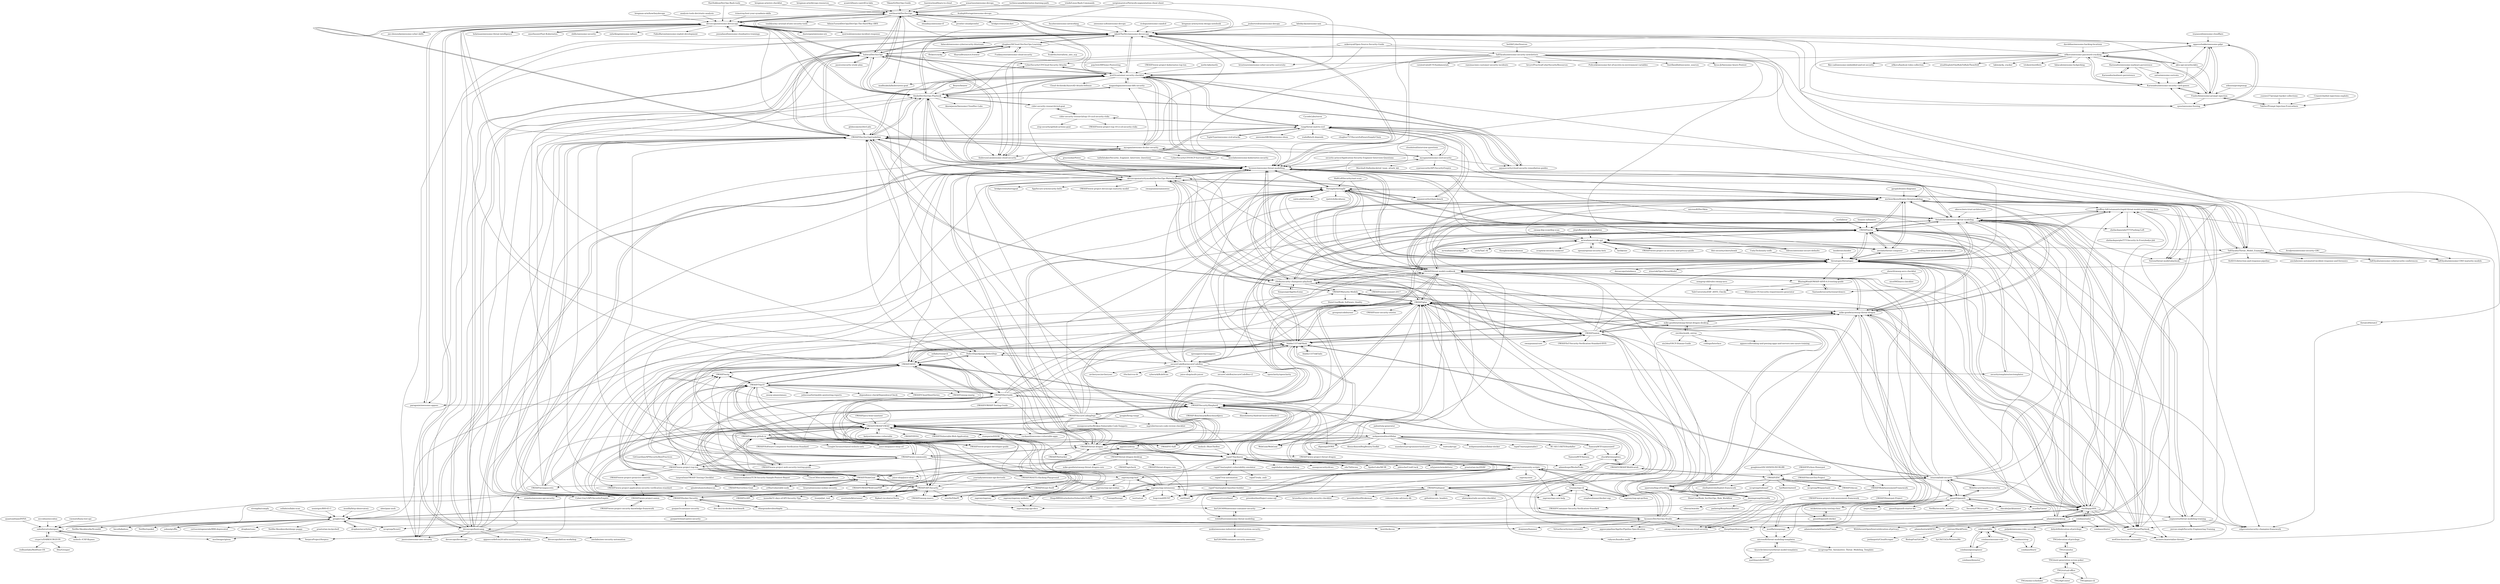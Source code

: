 digraph G {
"sottlmarek/DevSecOps" -> "devsecops/awesome-devsecops"
"sottlmarek/DevSecOps" -> "JakobTheDev/awesome-devsecops"
"sottlmarek/DevSecOps" -> "6mile/DevSecOps-Playbook"
"sottlmarek/DevSecOps" -> "hahwul/DevSecOps"
"sottlmarek/DevSecOps" -> "OWASP/DevSecOpsGuideline"
"sottlmarek/DevSecOps" -> "shuaibiyy/awesome-tf" ["e"=1]
"sottlmarek/DevSecOps" -> "prowler-cloud/prowler" ["e"=1]
"sottlmarek/DevSecOps" -> "4ndersonLin/awesome-cloud-security" ["e"=1]
"sottlmarek/DevSecOps" -> "krol3/container-security-checklist"
"sottlmarek/DevSecOps" -> "madhuakula/kubernetes-goat" ["e"=1]
"sottlmarek/DevSecOps" -> "bridgecrewio/checkov" ["e"=1]
"sottlmarek/DevSecOps" -> "toniblyx/my-arsenal-of-aws-security-tools" ["e"=1]
"sottlmarek/DevSecOps" -> "dastergon/awesome-sre" ["e"=1]
"sottlmarek/DevSecOps" -> "AdminTurnedDevOps/DevOps-The-Hard-Way-AWS" ["e"=1]
"sottlmarek/DevSecOps" -> "meirwah/awesome-incident-response" ["e"=1]
"michenriksen/drawio-threatmodeling" -> "Threagile/threagile"
"michenriksen/drawio-threatmodeling" -> "OWASP/pytm"
"michenriksen/drawio-threatmodeling" -> "hysnsec/awesome-threat-modelling"
"michenriksen/drawio-threatmodeling" -> "OWASP/threat-model-cookbook"
"michenriksen/drawio-threatmodeling" -> "Autodesk/continuous-threat-modeling"
"michenriksen/drawio-threatmodeling" -> "mike-goodwin/owasp-threat-dragon"
"michenriksen/drawio-threatmodeling" -> "awslabs/threat-composer" ["e"=1]
"michenriksen/drawio-threatmodeling" -> "OWASP/threat-dragon"
"michenriksen/drawio-threatmodeling" -> "threatspec/threatspec"
"michenriksen/drawio-threatmodeling" -> "segmentio/threat-modeling-training"
"michenriksen/drawio-threatmodeling" -> "slackhq/goSDL"
"michenriksen/drawio-threatmodeling" -> "Toreon/threat-model-playbook"
"michenriksen/drawio-threatmodeling" -> "TalEliyahu/Threat_Model_Examples"
"michenriksen/drawio-threatmodeling" -> "we45/ThreatPlaybook"
"michenriksen/drawio-threatmodeling" -> "geoffrey-hill-tutamantic/rapid-threat-model-prototyping-docs"
"globocom/secDevLabs" -> "OWASP/DevSecOpsGuideline" ["e"=1]
"gracenolan/Notes" -> "hysnsec/awesome-threat-modelling" ["e"=1]
"archerysec/archerysec" -> "devsecops/awesome-devsecops" ["e"=1]
"bregman-arie/devops-resources" -> "sottlmarek/DevSecOps" ["e"=1]
"OWASP/SecurityShepherd" -> "OWASP/OWASP-VWAD"
"OWASP/SecurityShepherd" -> "blabla1337/skf-flask"
"OWASP/SecurityShepherd" -> "owtf/owtf" ["e"=1]
"OWASP/SecurityShepherd" -> "OWASP/glue"
"OWASP/SecurityShepherd" -> "OWASP/ASVS"
"OWASP/SecurityShepherd" -> "OWASP/NodeGoat"
"OWASP/SecurityShepherd" -> "dineshshetty/Android-InsecureBankv2" ["e"=1]
"OWASP/SecurityShepherd" -> "OWASP/owasp-masvs" ["e"=1]
"OWASP/SecurityShepherd" -> "OWASP/railsgoat"
"OWASP/SecurityShepherd" -> "OWASP/MASTG-Hacking-Playground" ["e"=1]
"OWASP/SecurityShepherd" -> "rapid7/hackazon"
"OWASP/SecurityShepherd" -> "OWASP/DevGuide"
"OWASP/SecurityShepherd" -> "OWASP-Benchmark/BenchmarkJava" ["e"=1]
"OWASP/SecurityShepherd" -> "OWASP/SecureCodingDojo"
"OWASP/SecurityShepherd" -> "WebGoat/WebGoat" ["e"=1]
"jassics/awesome-aws-security" -> "hysnsec/awesome-threat-modelling" ["e"=1]
"trimstray/test-your-sysadmin-skills" -> "devsecops/awesome-devsecops" ["e"=1]
"zaproxy/zap-hud" -> "zaproxy/zap-api-docs"
"zaproxy/zap-hud" -> "zaproxy/zap-extensions"
"zaproxy/zap-hud" -> "zaproxy/zaproxy-website"
"zaproxy/zap-hud" -> "zaproxy/community-scripts"
"zaproxy/zap-hud" -> "zaproxy/zap-api-nodejs"
"appsecco/dvna" -> "OWASP/NodeGoat" ["e"=1]
"appsecco/dvna" -> "rapid7/hackazon" ["e"=1]
"webpwnized/mutillidae" -> "webpwnized/mutillidae-docker"
"webpwnized/mutillidae" -> "rapid7/metasploitable3" ["e"=1]
"webpwnized/mutillidae" -> "OWASP/OWASP-VWAD"
"webpwnized/mutillidae" -> "SamuraiWTF/samuraiwtf"
"webpwnized/mutillidae" -> "digininja/DVWA" ["e"=1]
"webpwnized/mutillidae" -> "WebGoat/WebGoat" ["e"=1]
"webpwnized/mutillidae" -> "OWASP/SecurityShepherd"
"webpwnized/mutillidae" -> "appsecco/dvna" ["e"=1]
"webpwnized/mutillidae" -> "juice-shop/juice-shop" ["e"=1]
"webpwnized/mutillidae" -> "BC-SECURITY/Starkiller" ["e"=1]
"webpwnized/mutillidae" -> "chuckfw/owaspbwa"
"webpwnized/mutillidae" -> "AlexisAhmed/BugBountyToolkit" ["e"=1]
"webpwnized/mutillidae" -> "mandatoryprogrammer/xsshunter" ["e"=1]
"webpwnized/mutillidae" -> "roottusk/vapi" ["e"=1]
"webpwnized/mutillidae" -> "erev0s/VAmPI" ["e"=1]
"GitGuardian/APISecurityBestPractices" -> "OWASP/www-project-top-ten" ["e"=1]
"ksoclabs/awesome-kubernetes-security" -> "krol3/container-security-checklist" ["e"=1]
"ksoclabs/awesome-kubernetes-security" -> "OWASP/DevSecOpsGuideline" ["e"=1]
"OWASP/API-Security" -> "arainho/awesome-api-security" ["e"=1]
"OWASP/API-Security" -> "OWASP/ASVS"
"OWASP/API-Security" -> "Cyber-Guy1/API-SecurityEmpire" ["e"=1]
"OWASP/API-Security" -> "OWASP/crAPI" ["e"=1]
"OWASP/API-Security" -> "OWASP/Docker-Security"
"OWASP/API-Security" -> "OWASP/Top10"
"OWASP/API-Security" -> "OWASP/wstg" ["e"=1]
"OWASP/API-Security" -> "inonshk/31-days-of-API-Security-Tips" ["e"=1]
"OWASP/API-Security" -> "OWASP/owasp-masvs" ["e"=1]
"OWASP/API-Security" -> "erev0s/VAmPI" ["e"=1]
"OWASP/API-Security" -> "OWASP/OWASP-VWAD"
"OWASP/API-Security" -> "OWASP/DevSecOpsGuideline"
"OWASP/API-Security" -> "ticarpi/jwt_tool" ["e"=1]
"OWASP/API-Security" -> "assetnote/kiterunner" ["e"=1]
"OWASP/API-Security" -> "flipkart-incubator/Astra" ["e"=1]
"juice-shop/multi-juicer" -> "secureCodeBox/secureCodeBox" ["e"=1]
"OWASP/pytm" -> "threatspec/threatspec"
"OWASP/pytm" -> "Threagile/threagile"
"OWASP/pytm" -> "Autodesk/continuous-threat-modeling"
"OWASP/pytm" -> "hysnsec/awesome-threat-modelling"
"OWASP/pytm" -> "OWASP/threat-model-cookbook"
"OWASP/pytm" -> "OWASP/threat-dragon"
"OWASP/pytm" -> "michenriksen/drawio-threatmodeling"
"OWASP/pytm" -> "we45/ThreatPlaybook"
"OWASP/pytm" -> "slackhq/goSDL"
"OWASP/pytm" -> "mrwadams/stride-gpt"
"OWASP/pytm" -> "awslabs/threat-composer" ["e"=1]
"OWASP/pytm" -> "mike-goodwin/owasp-threat-dragon"
"OWASP/pytm" -> "geoffrey-hill-tutamantic/rapid-threat-model-prototyping-docs"
"OWASP/pytm" -> "segmentio/threat-modeling-training"
"OWASP/pytm" -> "devsecopsmaturitymodel/DevSecOps-MaturityModel"
"oppoverbakke/awesome-gdpr" -> "Karneades/awesome-security-card-games"
"oppoverbakke/awesome-gdpr" -> "FonduAI/awesome-prompt-injection"
"oppoverbakke/awesome-gdpr" -> "cpuu/awesome-fuzzing" ["e"=1]
"oppoverbakke/awesome-gdpr" -> "n0kovo/awesome-password-cracking"
"oppoverbakke/awesome-gdpr" -> "JakobTheDev/awesome-devsecops"
"ukncsc/zero-trust-architecture" -> "Autodesk/continuous-threat-modeling" ["e"=1]
"OWASP/DevGuide" -> "OWASP/ASVS"
"OWASP/DevGuide" -> "OWASP/SecurityShepherd"
"OWASP/DevGuide" -> "OWASP/Top10"
"OWASP/DevGuide" -> "OWASP/NodeGoat"
"OWASP/DevGuide" -> "OWASP/OWASP-VWAD"
"OWASP/DevGuide" -> "blabla1337/skf-flask"
"OWASP/DevGuide" -> "OWASP/glue"
"OWASP/DevGuide" -> "OWASP/OWASP-WebScarab"
"OWASP/DevGuide" -> "owtf/owtf" ["e"=1]
"OWASP/DevGuide" -> "OWASP/samm"
"OWASP/DevGuide" -> "OWASP/owasp-masvs" ["e"=1]
"OWASP/DevGuide" -> "OWASP/OWASP-Testing-Guide"
"OWASP/DevGuide" -> "zaproxy/zaproxy" ["e"=1]
"OWASP/DevGuide" -> "paragonie/awesome-appsec" ["e"=1]
"OWASP/DevGuide" -> "OWASP/Maturity-Models"
"shehackspurple/TTT-Pushing-Left" -> "shehackspurple/TTT-Security-Is-Everybodys-Job"
"slackhq/goSDL" -> "Autodesk/continuous-threat-modeling"
"slackhq/goSDL" -> "threatspec/threatspec"
"slackhq/goSDL" -> "OWASP/pytm"
"slackhq/goSDL" -> "google/vsaq"
"slackhq/goSDL" -> "michenriksen/drawio-threatmodeling"
"slackhq/goSDL" -> "geoffrey-hill-tutamantic/rapid-threat-model-prototyping-docs"
"slackhq/goSDL" -> "secmerc/materialize-threats"
"slackhq/goSDL" -> "mike-goodwin/owasp-threat-dragon"
"slackhq/goSDL" -> "OWASP/glue"
"slackhq/goSDL" -> "gauntlt/gauntlt"
"slackhq/goSDL" -> "we45/ThreatPlaybook"
"slackhq/goSDL" -> "coinbase/salus"
"slackhq/goSDL" -> "segmentio/threat-modeling-training"
"slackhq/goSDL" -> "adamshostack/eop"
"slackhq/goSDL" -> "hysnsec/DevSecOps-Studio"
"Autodesk/continuous-threat-modeling" -> "threatspec/threatspec"
"Autodesk/continuous-threat-modeling" -> "OWASP/pytm"
"Autodesk/continuous-threat-modeling" -> "geoffrey-hill-tutamantic/rapid-threat-model-prototyping-docs"
"Autodesk/continuous-threat-modeling" -> "Threagile/threagile"
"Autodesk/continuous-threat-modeling" -> "slackhq/goSDL"
"Autodesk/continuous-threat-modeling" -> "we45/ThreatPlaybook"
"Autodesk/continuous-threat-modeling" -> "segmentio/threat-modeling-training"
"Autodesk/continuous-threat-modeling" -> "Toreon/threat-model-playbook"
"Autodesk/continuous-threat-modeling" -> "hysnsec/awesome-threat-modelling"
"Autodesk/continuous-threat-modeling" -> "c0rdis/security-champions-playbook"
"Autodesk/continuous-threat-modeling" -> "michenriksen/drawio-threatmodeling"
"Autodesk/continuous-threat-modeling" -> "shehackspurple/TTT-Pushing-Left"
"Autodesk/continuous-threat-modeling" -> "owasp-cloud-security/owasp-cloud-security"
"Autodesk/continuous-threat-modeling" -> "OWASP/threat-model-cookbook"
"Autodesk/continuous-threat-modeling" -> "edgeroute/security-champion-framework"
"OWASP/SecureTea-Project" -> "OWASP/RiskAssessmentFramework"
"coinbase/assume-role" -> "coinbase/geoengineer" ["e"=1]
"coinbase/assume-role" -> "coinbase/odin" ["e"=1]
"OWASP/NodeGoat" -> "lirantal/awesome-nodejs-security" ["e"=1]
"OWASP/NodeGoat" -> "OWASP/SecurityShepherd"
"OWASP/NodeGoat" -> "appsecco/dvna" ["e"=1]
"OWASP/NodeGoat" -> "OWASP/railsgoat"
"OWASP/NodeGoat" -> "ajinabraham/nodejsscan" ["e"=1]
"OWASP/NodeGoat" -> "OWASP/OWASP-VWAD"
"OWASP/NodeGoat" -> "OWASP/Serverless-Goat" ["e"=1]
"OWASP/NodeGoat" -> "OWASP/ASVS"
"OWASP/NodeGoat" -> "OWASP/DevGuide"
"OWASP/NodeGoat" -> "cr0hn/vulnerable-node" ["e"=1]
"OWASP/NodeGoat" -> "OWASP/API-Security"
"OWASP/NodeGoat" -> "OWASP/OWASPWebGoatPHP" ["e"=1]
"OWASP/NodeGoat" -> "OWASP/Top10"
"OWASP/NodeGoat" -> "OWASP/wrongsecrets" ["e"=1]
"OWASP/NodeGoat" -> "OWASP/iGoat-Swift" ["e"=1]
"facyber/awesome-networking" -> "JakobTheDev/awesome-devsecops" ["e"=1]
"gunjan5/container-security" -> "gunjan5/cloud-native-security"
"kdeldycke/awesome-iam" -> "JakobTheDev/awesome-devsecops" ["e"=1]
"kdeldycke/awesome-iam" -> "hysnsec/awesome-threat-modelling" ["e"=1]
"OWASP/owasp.github.io" -> "OWASP/OWASP-VWAD"
"OWASP/owasp.github.io" -> "OWASP/www-community"
"OWASP/owasp.github.io" -> "OWASP/www-project-web-security-testing-guide"
"OWASP/owasp.github.io" -> "OWASP/threat-dragon"
"OWASP/owasp.github.io" -> "OWASP/www-project-top-ten"
"OWASP/owasp.github.io" -> "OWASP/glue"
"OWASP/owasp.github.io" -> "juice-shop/juice-shop-ctf" ["e"=1]
"OWASP/owasp.github.io" -> "OWASP/API-Security"
"OWASP/owasp.github.io" -> "OWASP/Software-Component-Verification-Standard" ["e"=1]
"OWASP/owasp.github.io" -> "OWASP/O-Saft"
"OWASP/owasp.github.io" -> "OWASP/Top10"
"OWASP/owasp.github.io" -> "OWASP/DevSecOpsGuideline"
"OWASP/owasp.github.io" -> "OWASP/www-project-developer-guide"
"OWASP/owasp.github.io" -> "GoogleChrome/related-website-sets" ["e"=1]
"OWASP/owasp.github.io" -> "zaproxy/zap-hud"
"OWASP/Vulnerable-Web-Application" -> "OWASP/OWASP-VWAD" ["e"=1]
"strongdm/comply" -> "google/vsaq" ["e"=1]
"hysnsec/DevSecOps-Studio" -> "devsecops/bootcamp"
"hysnsec/DevSecOps-Studio" -> "OWASP/glue"
"hysnsec/DevSecOps-Studio" -> "mike-goodwin/owasp-threat-dragon"
"hysnsec/DevSecOps-Studio" -> "devsecops/awesome-devsecops"
"hysnsec/DevSecOps-Studio" -> "appsecpipeline/AppSecPipeline-Specification"
"hysnsec/DevSecOps-Studio" -> "devsecopsmaturitymodel/DevSecOps-MaturityModel"
"hysnsec/DevSecOps-Studio" -> "slackhq/goSDL"
"hysnsec/DevSecOps-Studio" -> "we45/ThreatPlaybook"
"hysnsec/DevSecOps-Studio" -> "Autodesk/continuous-threat-modeling"
"hysnsec/DevSecOps-Studio" -> "owasp-cloud-security/owasp-cloud-security"
"hysnsec/DevSecOps-Studio" -> "VirtueSecurity/aws-extender" ["e"=1]
"hysnsec/DevSecOps-Studio" -> "kost/dockscan"
"hysnsec/DevSecOps-Studio" -> "hysnsec/awesome-threat-modelling"
"OWASP/SecureCodingDojo" -> "OWASP/SecurityShepherd"
"OWASP/SecureCodingDojo" -> "OWASP/DevSecOpsGuideline"
"OWASP/SecureCodingDojo" -> "OWASP/OWASP-VWAD"
"OWASP/SecureCodingDojo" -> "snoopysecurity/Broken-Vulnerable-Code-Snippets" ["e"=1]
"OWASP/SecureCodingDojo" -> "OWASP/iGoat-Swift" ["e"=1]
"OWASP/SecureCodingDojo" -> "hysnsec/awesome-threat-modelling"
"OWASP/SecureCodingDojo" -> "blabla1337/skf-flask"
"OWASP/SecureCodingDojo" -> "mgreiler/secure-code-review-checklist" ["e"=1]
"OWASP/SecureCodingDojo" -> "OWASP/threat-dragon"
"OWASP/SecureCodingDojo" -> "myugan/awesome-cicd-security"
"OWASP/SecureCodingDojo" -> "OWASP/www-project-developer-guide"
"OWASP/SecureCodingDojo" -> "krol3/container-security-checklist"
"OWASP/SecureCodingDojo" -> "vavkamil/awesome-vulnerable-apps" ["e"=1]
"OWASP/SecureCodingDojo" -> "michenriksen/drawio-threatmodeling"
"OWASP/SecureCodingDojo" -> "OWASP/Docker-Security"
"wickett/security-testing-class" -> "gauntlt/gauntlt-docker"
"cpuu/awesome-fuzzing" -> "oppoverbakke/awesome-gdpr" ["e"=1]
"cpuu/awesome-fuzzing" -> "Karneades/awesome-security-card-games" ["e"=1]
"redshiftzero/awesome-threat-modeling" -> "kai5263499/awesome-container-security"
"redshiftzero/awesome-threat-modeling" -> "mekin/awesome-industrial-control-system-security"
"OWASP/samm" -> "OWASP/Maturity-Models"
"OWASP/samm" -> "mike-goodwin/owasp-threat-dragon"
"OWASP/samm" -> "blabla1337/skf-flask"
"OWASP/samm" -> "OWASP/glue"
"OWASP/samm" -> "OWASP/ASVS"
"OWASP/samm" -> "Autodesk/continuous-threat-modeling"
"OWASP/samm" -> "OWASP/threat-model-cookbook"
"OWASP/samm" -> "denimgroup/threadfix"
"OWASP/samm" -> "aparsons/bag-of-holding"
"OWASP/samm" -> "threatspec/threatspec"
"OWASP/samm" -> "owasp-cloud-security/owasp-cloud-security"
"OWASP/samm" -> "OWASP/RiskAssessmentFramework"
"OWASP/samm" -> "owaspsamm/core"
"OWASP/samm" -> "mike-goodwin/owasp-threat-dragon-desktop"
"OWASP/samm" -> "OWASP/IoT-Security-Verification-Standard-ISVS" ["e"=1]
"OWASP/OWASP-VWAD" -> "OWASP/SecurityShepherd"
"OWASP/OWASP-VWAD" -> "OWASP/Vulnerable-Web-Application" ["e"=1]
"OWASP/OWASP-VWAD" -> "kaiiyer/awesome-vulnerable" ["e"=1]
"OWASP/OWASP-VWAD" -> "vavkamil/awesome-vulnerable-apps" ["e"=1]
"OWASP/OWASP-VWAD" -> "OWASP/glue"
"OWASP/OWASP-VWAD" -> "OWASP/www-project-web-security-testing-guide"
"OWASP/OWASP-VWAD" -> "webpwnized/mutillidae"
"OWASP/OWASP-VWAD" -> "OWASP/OWASPWebGoatPHP" ["e"=1]
"OWASP/OWASP-VWAD" -> "OWASP/Docker-Security"
"OWASP/OWASP-VWAD" -> "OWASP/owasp.github.io"
"OWASP/OWASP-VWAD" -> "rapid7/hackazon"
"OWASP/OWASP-VWAD" -> "OWASP/ASVS"
"OWASP/OWASP-VWAD" -> "OWASP/wrongsecrets" ["e"=1]
"OWASP/OWASP-VWAD" -> "stamparm/DSVW" ["e"=1]
"OWASP/OWASP-VWAD" -> "OWASP/DVSA" ["e"=1]
"irazasyed/awesome-cloudflare" -> "oppoverbakke/awesome-gdpr" ["e"=1]
"coinbase/odin" -> "coinbase/step"
"coinbase/odin" -> "coinbase/geoengineer"
"coinbase/odin" -> "coinbase/fenrir"
"coinbase/odin" -> "coinbase/salus"
"coinbase/odin" -> "coinbase/assume-role" ["e"=1]
"lirantal/awesome-nodejs-security" -> "OWASP/NodeGoat" ["e"=1]
"tadwhitaker/Security_Engineer_Interview_Questions" -> "hysnsec/awesome-threat-modelling" ["e"=1]
"geoffrey-hill-tutamantic/rapid-threat-model-prototyping-docs" -> "secmerc/materialize-threats"
"geoffrey-hill-tutamantic/rapid-threat-model-prototyping-docs" -> "Autodesk/continuous-threat-modeling"
"geoffrey-hill-tutamantic/rapid-threat-model-prototyping-docs" -> "Toreon/threat-model-playbook"
"geoffrey-hill-tutamantic/rapid-threat-model-prototyping-docs" -> "shehackspurple/TTT-Pushing-Left"
"geoffrey-hill-tutamantic/rapid-threat-model-prototyping-docs" -> "threatspec/threatspec"
"jaden/totp-generator" -> "webpwnized/mutillidae" ["e"=1]
"denimgroup/threadfix" -> "aparsons/bag-of-holding"
"denimgroup/threadfix" -> "siberas/watobo" ["e"=1]
"denimgroup/threadfix" -> "mike-goodwin/owasp-threat-dragon"
"denimgroup/threadfix" -> "pathetiq/BurpSmartBuster" ["e"=1]
"coinbase/salus" -> "coinbase/odin"
"coinbase/salus" -> "slackhq/goSDL"
"coinbase/salus" -> "coinbase/dexter"
"coinbase/salus" -> "pxlpnk/awesome-ruby-security" ["e"=1]
"coinbase/salus" -> "thesp0nge/dawnscanner"
"coinbase/salus" -> "dowjones/hammer" ["e"=1]
"coinbase/salus" -> "emtunc/SlackPirate"
"aquasecurity/cloud-security-remediation-guides" -> "rung/threat-matrix-cicd" ["e"=1]
"aquasecurity/cloud-security-remediation-guides" -> "krol3/container-security-checklist" ["e"=1]
"aquasecurity/cloud-security-remediation-guides" -> "6mile/DevSecOps-Playbook" ["e"=1]
"awesome-soft/awesome-devops" -> "JakobTheDev/awesome-devsecops" ["e"=1]
"WithSecureOpenSource/mittn" -> "gauntlt/gauntlt"
"WithSecureOpenSource/mittn" -> "iriusrisk/bdd-security"
"threatspec/threatspec" -> "OWASP/pytm"
"threatspec/threatspec" -> "Autodesk/continuous-threat-modeling"
"threatspec/threatspec" -> "Threagile/threagile"
"threatspec/threatspec" -> "hysnsec/awesome-threat-modelling"
"threatspec/threatspec" -> "we45/ThreatPlaybook"
"threatspec/threatspec" -> "OWASP/threat-model-cookbook"
"threatspec/threatspec" -> "edgeroute/security-champion-framework"
"threatspec/threatspec" -> "devsecops/raindance"
"threatspec/threatspec" -> "slackhq/goSDL"
"threatspec/threatspec" -> "geoffrey-hill-tutamantic/rapid-threat-model-prototyping-docs"
"threatspec/threatspec" -> "awslabs/threat-composer" ["e"=1]
"threatspec/threatspec" -> "BlazingWind/OWASP-ASVS-4.0-testing-guide"
"threatspec/threatspec" -> "iriusrisk/OpenThreatModel" ["e"=1]
"threatspec/threatspec" -> "secmerc/materialize-threats"
"threatspec/threatspec" -> "mike-goodwin/owasp-threat-dragon"
"adamshostack/eop" -> "WithSecureOpenSource/elevation-of-privacy"
"adamshostack/eop" -> "dehydr8/elevation-of-privilege"
"adamshostack/eop" -> "Threagile/threagile"
"adamshostack/eop" -> "mike-goodwin/owasp-threat-dragon"
"adamshostack/eop" -> "OWASP/threat-model-cookbook"
"adamshostack/eop" -> "Autodesk/continuous-threat-modeling"
"adamshostack/eop" -> "adamshostack/DFD3"
"adamshostack/eop" -> "adamshostack/4QuestionFrame"
"adamshostack/eop" -> "slackhq/goSDL"
"adamshostack/eop" -> "OWASP/pytm"
"adamshostack/eop" -> "michenriksen/drawio-threatmodeling"
"OWASP/Python-Honeypot" -> "OWASP/SecureTea-Project" ["e"=1]
"OWASP/Python-Honeypot" -> "OWASP/ZSC" ["e"=1]
"emtunc/SlackPirate" -> "jordanpotti/CloudScraper" ["e"=1]
"emtunc/SlackPirate" -> "BishopFox/GitGot" ["e"=1]
"emtunc/SlackPirate" -> "byt3bl33d3r/WitnessMe" ["e"=1]
"kai5263499/awesome-container-security" -> "redshiftzero/awesome-threat-modeling"
"cryps1s/DARKSURGEON" -> "l0ss/Grouper" ["e"=1]
"cryps1s/DARKSURGEON" -> "salesforce/vulnreport"
"cryps1s/DARKSURGEON" -> "redhuntlabs/RedHunt-OS" ["e"=1]
"Santandersecurityresearch/asvs" -> "BlazingWind/OWASP-ASVS-4.0-testing-guide"
"OWASP/RiskAssessmentFramework" -> "OWASP/Honeypot-Project"
"OWASP/RiskAssessmentFramework" -> "OWASP/Container-Security-Verification-Standard"
"OWASP/RiskAssessmentFramework" -> "OWASP/www-project-risk-assessment-framework"
"OWASP/Docker-Security" -> "OWASP/API-Security"
"OWASP/Docker-Security" -> "OWASP/DevSecOpsGuideline"
"OWASP/Docker-Security" -> "OWASP/glue"
"OWASP/Docker-Security" -> "kai5263499/awesome-container-security"
"OWASP/Docker-Security" -> "OWASP/OWASP-VWAD"
"OWASP/Docker-Security" -> "myugan/awesome-docker-security"
"OWASP/Docker-Security" -> "OWASP/ASVS"
"OWASP/Docker-Security" -> "krol3/container-security-checklist"
"OWASP/Docker-Security" -> "gunjan5/container-security"
"OWASP/Docker-Security" -> "OWASP/Container-Security-Verification-Standard"
"OWASP/Docker-Security" -> "blabla1337/skf-flask"
"OWASP/Docker-Security" -> "eliasgranderubio/dagda" ["e"=1]
"OWASP/Docker-Security" -> "devsecopsmaturitymodel/DevSecOps-MaturityModel"
"OWASP/Docker-Security" -> "OWASP/threat-model-cookbook"
"OWASP/Docker-Security" -> "dev-sec/cis-docker-benchmark" ["e"=1]
"UnityTech/unity-ssdlc" -> "threatspec/threatspec"
"blabla1337/skf-labs" -> "blabla1337/skf-flask" ["e"=1]
"we45/ThreatPlaybook" -> "we45/orchestron-community"
"we45/ThreatPlaybook" -> "Autodesk/continuous-threat-modeling"
"we45/ThreatPlaybook" -> "threatspec/threatspec"
"we45/ThreatPlaybook" -> "secmerc/materialize-threats"
"we45/ThreatPlaybook" -> "geoffrey-hill-tutamantic/rapid-threat-model-prototyping-docs"
"we45/ThreatPlaybook" -> "OWASP/pytm"
"c0rdis/security-champions-playbook" -> "edgeroute/security-champion-framework"
"c0rdis/security-champions-playbook" -> "Autodesk/continuous-threat-modeling"
"c0rdis/security-champions-playbook" -> "OWASP/threat-model-cookbook"
"c0rdis/security-champions-playbook" -> "devsecopsmaturitymodel/DevSecOps-MaturityModel"
"c0rdis/security-champions-playbook" -> "hysnsec/awesome-threat-modelling"
"c0rdis/security-champions-playbook" -> "Threagile/threagile"
"c0rdis/security-champions-playbook" -> "threatspec/threatspec"
"c0rdis/security-champions-playbook" -> "OWASP/glue"
"c0rdis/security-champions-playbook" -> "OWASP/DevSecOpsGuideline"
"c0rdis/security-champions-playbook" -> "blabla1337/skf-flask"
"c0rdis/security-champions-playbook" -> "mike-goodwin/owasp-threat-dragon"
"c0rdis/security-champions-playbook" -> "OWASP/owasp-summit-2017"
"c0rdis/security-champions-playbook" -> "Simpsonpt/AppSecEzine" ["e"=1]
"c0rdis/security-champions-playbook" -> "OWASP/Maturity-Models"
"c0rdis/security-champions-playbook" -> "OWASP/pytm"
"coinbase/step" -> "coinbase/fenrir"
"coinbase/step" -> "coinbase/odin"
"hysnsec/awesome-threat-modelling" -> "OWASP/pytm"
"hysnsec/awesome-threat-modelling" -> "Threagile/threagile"
"hysnsec/awesome-threat-modelling" -> "OWASP/threat-model-cookbook"
"hysnsec/awesome-threat-modelling" -> "threatspec/threatspec"
"hysnsec/awesome-threat-modelling" -> "michenriksen/drawio-threatmodeling"
"hysnsec/awesome-threat-modelling" -> "JakobTheDev/awesome-devsecops"
"hysnsec/awesome-threat-modelling" -> "Autodesk/continuous-threat-modeling"
"hysnsec/awesome-threat-modelling" -> "OWASP/threat-dragon"
"hysnsec/awesome-threat-modelling" -> "6mile/DevSecOps-Playbook"
"hysnsec/awesome-threat-modelling" -> "jassics/awesome-aws-security" ["e"=1]
"hysnsec/awesome-threat-modelling" -> "OWASP/DevSecOpsGuideline"
"hysnsec/awesome-threat-modelling" -> "devsecopsmaturitymodel/DevSecOps-MaturityModel"
"hysnsec/awesome-threat-modelling" -> "TalEliyahu/Threat_Model_Examples"
"hysnsec/awesome-threat-modelling" -> "awslabs/threat-composer" ["e"=1]
"hysnsec/awesome-threat-modelling" -> "hahwul/DevSecOps"
"owasp-dep-scan/dep-scan" -> "mrwadams/stride-gpt" ["e"=1]
"4ndersonLin/awesome-cloud-security" -> "krol3/container-security-checklist" ["e"=1]
"cicdops/awesome-ciandcd" -> "JakobTheDev/awesome-devsecops" ["e"=1]
"OWASP/wrongsecrets" -> "hysnsec/awesome-threat-modelling" ["e"=1]
"OWASP/wrongsecrets" -> "6mile/DevSecOps-Playbook" ["e"=1]
"OWASP/wrongsecrets" -> "OWASP/OWASP-VWAD" ["e"=1]
"OWASP/wrongsecrets" -> "OWASP/DevSecOpsGuideline" ["e"=1]
"OWASP/wrongsecrets" -> "Threagile/threagile" ["e"=1]
"wmariuss/awesome-devops" -> "JakobTheDev/awesome-devsecops" ["e"=1]
"wmariuss/awesome-devops" -> "sottlmarek/DevSecOps" ["e"=1]
"wmariuss/awesome-devops" -> "devsecops/awesome-devsecops" ["e"=1]
"acantril/learn-cantrill-io-labs" -> "sottlmarek/DevSecOps" ["e"=1]
"kaiiyer/awesome-vulnerable" -> "OWASP/OWASP-VWAD" ["e"=1]
"zaproxy/community-scripts" -> "zaproxy/zap-extensions"
"zaproxy/community-scripts" -> "zaproxy/zap-api-python"
"zaproxy/community-scripts" -> "zaproxy/zap-hud"
"zaproxy/community-scripts" -> "blabla1337/skf-flask"
"zaproxy/community-scripts" -> "zaproxy/zap-api-docs"
"zaproxy/community-scripts" -> "zaproxy/zap-core-help"
"zaproxy/community-scripts" -> "Grunny/zap-cli"
"zaproxy/community-scripts" -> "zaproxy/zaproxy-website"
"zaproxy/community-scripts" -> "owtf/owtf" ["e"=1]
"zaproxy/community-scripts" -> "salesforce/vulnreport"
"zaproxy/community-scripts" -> "iriusrisk/bdd-security"
"zaproxy/community-scripts" -> "zaproxy/zest"
"zaproxy/community-scripts" -> "OWASP/glue"
"zaproxy/community-scripts" -> "OWASP/SecurityShepherd"
"zaproxy/community-scripts" -> "SerpicoProject/Serpico" ["e"=1]
"TNG/next-generation-scrum-poker" -> "TNG/cumulus"
"TNG/next-generation-scrum-poker" -> "TNG/virtual-office"
"security-prince/Application-Security-Engineer-Interview-Questions" -> "hysnsec/awesome-threat-modelling" ["e"=1]
"security-prince/Application-Security-Engineer-Interview-Questions" -> "OWASP/threat-model-cookbook" ["e"=1]
"ShiftLeftSecurity/sast-scan" -> "threatspec/threatspec" ["e"=1]
"ShiftLeftSecurity/sast-scan" -> "Threagile/threagile" ["e"=1]
"ssllabs/ssllabs-scan" -> "google/vsaq" ["e"=1]
"OWASP/threat-dragon" -> "OWASP/pytm"
"OWASP/threat-dragon" -> "Threagile/threagile"
"OWASP/threat-dragon" -> "hysnsec/awesome-threat-modelling"
"OWASP/threat-dragon" -> "OWASP/threat-model-cookbook"
"OWASP/threat-dragon" -> "michenriksen/drawio-threatmodeling"
"OWASP/threat-dragon" -> "threatspec/threatspec"
"OWASP/threat-dragon" -> "OWASP/www-project-threat-dragon"
"OWASP/threat-dragon" -> "OWASP/ASVS"
"OWASP/threat-dragon" -> "Autodesk/continuous-threat-modeling"
"OWASP/threat-dragon" -> "mrwadams/stride-gpt"
"OWASP/threat-dragon" -> "OWASP/Nettacker" ["e"=1]
"OWASP/threat-dragon" -> "OWASP/www-community"
"OWASP/threat-dragon" -> "DefectDojo/django-DefectDojo" ["e"=1]
"OWASP/threat-dragon" -> "OWASP/DevSecOpsGuideline"
"OWASP/threat-dragon" -> "OWASP/threat-dragon-desktop"
"Tikam02/DevOps-Guide" -> "sottlmarek/DevSecOps" ["e"=1]
"six2dez/wahh_extras" -> "mike-goodwin/owasp-threat-dragon-desktop"
"six2dez/wahh_extras" -> "six2dez/OSCP-Human-Guide" ["e"=1]
"six2dez/wahh_extras" -> "codingo/Interlace" ["e"=1]
"six2dez/wahh_extras" -> "appsecco/breaking-and-pwning-apps-and-servers-aws-azure-training" ["e"=1]
"magnologan/awesome-k8s-security" -> "krol3/container-security-checklist" ["e"=1]
"magnologan/awesome-k8s-security" -> "hysnsec/awesome-threat-modelling" ["e"=1]
"magnologan/awesome-k8s-security" -> "6mile/DevSecOps-Playbook" ["e"=1]
"OWASP/ASVS" -> "OWASP/wstg" ["e"=1]
"OWASP/ASVS" -> "OWASP/owasp-masvs" ["e"=1]
"OWASP/ASVS" -> "OWASP/Top10"
"OWASP/ASVS" -> "OWASP/samm"
"OWASP/ASVS" -> "DefectDojo/django-DefectDojo" ["e"=1]
"OWASP/ASVS" -> "blabla1337/skf-flask"
"OWASP/ASVS" -> "OWASP/API-Security"
"OWASP/ASVS" -> "OWASP/SecurityShepherd"
"OWASP/ASVS" -> "hysnsec/awesome-threat-modelling"
"OWASP/ASVS" -> "OWASP/pytm"
"OWASP/ASVS" -> "OWASP/threat-dragon"
"OWASP/ASVS" -> "OWASP/OWASP-VWAD"
"OWASP/ASVS" -> "devsecops/awesome-devsecops"
"OWASP/ASVS" -> "OWASP/owasp-mastg" ["e"=1]
"OWASP/ASVS" -> "OWASP/DevGuide"
"OWASP/www-project-top-ten" -> "OWASP/Top10"
"OWASP/www-project-top-ten" -> "OWASP/www-community"
"OWASP/www-project-top-ten" -> "OWASP/owasp.github.io"
"OWASP/www-project-top-ten" -> "OWASP/API-Security"
"OWASP/www-project-top-ten" -> "OWASP/wstg" ["e"=1]
"OWASP/www-project-top-ten" -> "hmaverickadams/TCM-Security-Sample-Pentest-Report" ["e"=1]
"OWASP/www-project-top-ten" -> "tanprathan/OWASP-Testing-Checklist" ["e"=1]
"OWASP/www-project-top-ten" -> "OWASP/www-project-application-security-verification-standard"
"OWASP/www-project-top-ten" -> "OWASP/OWASP-VWAD"
"OWASP/www-project-top-ten" -> "OWASP/www-project-proactive-controls"
"OWASP/www-project-top-ten" -> "OWASP/MASTG-Hacking-Playground" ["e"=1]
"OWASP/www-project-top-ten" -> "OWASP/ASVS"
"OWASP/www-project-top-ten" -> "CiscoCXSecurity/enum4linux" ["e"=1]
"OWASP/www-project-top-ten" -> "OWASP/NodeGoat"
"OWASP/www-project-top-ten" -> "juice-shop/juice-shop" ["e"=1]
"JakobTheDev/awesome-devsecops" -> "hahwul/DevSecOps"
"JakobTheDev/awesome-devsecops" -> "devsecops/awesome-devsecops"
"JakobTheDev/awesome-devsecops" -> "sottlmarek/DevSecOps"
"JakobTheDev/awesome-devsecops" -> "OWASP/DevSecOpsGuideline"
"JakobTheDev/awesome-devsecops" -> "hysnsec/awesome-threat-modelling"
"JakobTheDev/awesome-devsecops" -> "6mile/DevSecOps-Playbook"
"JakobTheDev/awesome-devsecops" -> "oppoverbakke/awesome-gdpr"
"JakobTheDev/awesome-devsecops" -> "cpuu/awesome-fuzzing" ["e"=1]
"JakobTheDev/awesome-devsecops" -> "paragonie/awesome-appsec" ["e"=1]
"JakobTheDev/awesome-devsecops" -> "jassics/awesome-aws-security" ["e"=1]
"JakobTheDev/awesome-devsecops" -> "fabacab/awesome-cybersecurity-blueteam" ["e"=1]
"JakobTheDev/awesome-devsecops" -> "chughes29/Cloud-DevSecOps-Learning"
"JakobTheDev/awesome-devsecops" -> "Karneades/awesome-security-card-games"
"JakobTheDev/awesome-devsecops" -> "brootware/awesome-cyber-security-university" ["e"=1]
"JakobTheDev/awesome-devsecops" -> "krol3/container-security-checklist"
"Karneades/awesome-security-card-games" -> "oppoverbakke/awesome-gdpr"
"Karneades/awesome-security-card-games" -> "FonduAI/awesome-prompt-injection"
"Karneades/awesome-security-card-games" -> "n0kovo/awesome-password-cracking"
"Karneades/malware-persistence" -> "Karneades/awesome-malware-persistence"
"google/firing-range" -> "rapid7/hackazon" ["e"=1]
"google/firing-range" -> "OWASP/OWASP-VWAD" ["e"=1]
"myugan/awesome-docker-security" -> "myugan/awesome-cicd-security"
"myugan/awesome-docker-security" -> "krol3/container-security-checklist"
"myugan/awesome-docker-security" -> "OWASP/DevSecOpsGuideline"
"myugan/awesome-docker-security" -> "kai5263499/awesome-container-security"
"myugan/awesome-docker-security" -> "OWASP/Docker-Security"
"myugan/awesome-docker-security" -> "magnologan/awesome-k8s-security" ["e"=1]
"myugan/awesome-docker-security" -> "4ndersonLin/awesome-cloud-security" ["e"=1]
"myugan/awesome-docker-security" -> "ksoclabs/awesome-kubernetes-security" ["e"=1]
"myugan/awesome-docker-security" -> "JakobTheDev/awesome-devsecops"
"myugan/awesome-docker-security" -> "CyberSecurityUP/OSCP-Survival-Guide" ["e"=1]
"myugan/awesome-docker-security" -> "Cyber-Guy1/API-SecurityEmpire" ["e"=1]
"mozilla/seasponge" -> "microsoft/threat-modeling-templates"
"mozilla/seasponge" -> "mike-goodwin/owasp-threat-dragon"
"OWASP/DevSecOpsGuideline" -> "devsecopsmaturitymodel/DevSecOps-MaturityModel"
"OWASP/DevSecOpsGuideline" -> "JakobTheDev/awesome-devsecops"
"OWASP/DevSecOpsGuideline" -> "6mile/DevSecOps-Playbook"
"OWASP/DevSecOpsGuideline" -> "hahwul/DevSecOps"
"OWASP/DevSecOpsGuideline" -> "sottlmarek/DevSecOps"
"OWASP/DevSecOpsGuideline" -> "hysnsec/awesome-threat-modelling"
"OWASP/DevSecOpsGuideline" -> "devsecops/awesome-devsecops"
"OWASP/DevSecOpsGuideline" -> "krol3/container-security-checklist"
"OWASP/DevSecOpsGuideline" -> "c0rdis/security-champions-playbook"
"OWASP/DevSecOpsGuideline" -> "OWASP/Docker-Security"
"OWASP/DevSecOpsGuideline" -> "rung/threat-matrix-cicd"
"OWASP/DevSecOpsGuideline" -> "threatspec/threatspec"
"OWASP/DevSecOpsGuideline" -> "ksoclabs/awesome-kubernetes-security" ["e"=1]
"OWASP/DevSecOpsGuideline" -> "myugan/awesome-docker-security"
"OWASP/DevSecOpsGuideline" -> "jassics/awesome-aws-security" ["e"=1]
"blabla1337/skf-flask" -> "OWASP/samm"
"blabla1337/skf-flask" -> "mike-goodwin/owasp-threat-dragon"
"blabla1337/skf-flask" -> "OWASP/SecurityShepherd"
"blabla1337/skf-flask" -> "OWASP/ASVS"
"blabla1337/skf-flask" -> "iriusrisk/bdd-security"
"blabla1337/skf-flask" -> "OWASP/glue"
"blabla1337/skf-flask" -> "c0rdis/security-champions-playbook"
"blabla1337/skf-flask" -> "threatspec/threatspec"
"blabla1337/skf-flask" -> "DefectDojo/django-DefectDojo" ["e"=1]
"blabla1337/skf-flask" -> "secureCodeBox/secureCodeBox"
"blabla1337/skf-flask" -> "blabla1337/skf-labs" ["e"=1]
"blabla1337/skf-flask" -> "michenriksen/drawio-threatmodeling"
"blabla1337/skf-flask" -> "Autodesk/continuous-threat-modeling"
"blabla1337/skf-flask" -> "zaproxy/community-scripts"
"blabla1337/skf-flask" -> "OWASP/pytm"
"vavkamil/awesome-vulnerable-apps" -> "OWASP/OWASP-VWAD" ["e"=1]
"insidersec/insider" -> "threatspec/threatspec" ["e"=1]
"ossf/wg-best-practices-os-developers" -> "threatspec/threatspec" ["e"=1]
"OWASP/www-community" -> "OWASP/threat-dragon"
"OWASP/www-community" -> "OWASP/owasp.github.io"
"OWASP/www-community" -> "OWASP/www-project-top-ten"
"OWASP/www-community" -> "OWASP/wstg" ["e"=1]
"OWASP/www-community" -> "Threagile/threagile"
"OWASP/www-community" -> "OWASP/OWASP-VWAD"
"OWASP/www-community" -> "hysnsec/awesome-threat-modelling"
"OWASP/www-community" -> "zaproxy/community-scripts"
"OWASP/www-community" -> "OWASP/Top10"
"OWASP/www-community" -> "OWASP/API-Security"
"OWASP/www-community" -> "OWASP/ASVS"
"OWASP/www-community" -> "OWASP/www-project-web-security-testing-guide"
"OWASP/www-community" -> "OWASP/DevSecOpsGuideline"
"OWASP/www-community" -> "OWASP/samm"
"OWASP/www-community" -> "owtf/owtf" ["e"=1]
"googleinurl/SCANNER-INURLBR" -> "OWASP/ZSC" ["e"=1]
"bregman-arie/system-design-notebook" -> "JakobTheDev/awesome-devsecops" ["e"=1]
"TNG/virtual-office" -> "TNG/next-generation-scrum-poker"
"TNG/virtual-office" -> "TNG/ApiCenter"
"TNG/virtual-office" -> "TNG/momo-scheduler"
"TNG/virtual-office" -> "TNG/please-cli"
"Threagile/threagile" -> "OWASP/pytm"
"Threagile/threagile" -> "threatspec/threatspec"
"Threagile/threagile" -> "hysnsec/awesome-threat-modelling"
"Threagile/threagile" -> "Autodesk/continuous-threat-modeling"
"Threagile/threagile" -> "michenriksen/drawio-threatmodeling"
"Threagile/threagile" -> "OWASP/threat-model-cookbook"
"Threagile/threagile" -> "devsecopsmaturitymodel/DevSecOps-MaturityModel"
"Threagile/threagile" -> "OWASP/threat-dragon"
"Threagile/threagile" -> "cairis-platform/cairis"
"Threagile/threagile" -> "OWASP/www-project-threat-dragon"
"Threagile/threagile" -> "adamshostack/eop"
"Threagile/threagile" -> "c0rdis/security-champions-playbook"
"Threagile/threagile" -> "rpetrich/deciduous"
"Threagile/threagile" -> "redshiftzero/awesome-threat-modeling"
"Threagile/threagile" -> "aquasecurity/chain-bench" ["e"=1]
"OWASP/threat-dragon-desktop" -> "OWASP/threat-dragon-core"
"OWASP/threat-dragon-desktop" -> "OWASP/apicheck"
"OWASP/threat-dragon-desktop" -> "mike-goodwin/owasp-threat-dragon-core"
"OWASP/www-project-application-security-verification-standard" -> "OWASP/www-project-samm"
"OWASP/www-project-web-security-testing-guide" -> "OWASP/OWASP-VWAD"
"OWASP/www-project-web-security-testing-guide" -> "OWASP/owasp.github.io"
"OWASP/www-project-web-security-testing-guide" -> "OWASP/wstg" ["e"=1]
"f0cker/crackq" -> "chughes29/Cloud-DevSecOps-Learning" ["e"=1]
"semgrep-old/rules-owasp-asvs" -> "YaleUniversity/ZAP_ASVS_Checks"
"OWASP/www-project-proactive-controls" -> "OWASP/www-project-application-security-verification-standard"
"OWASP/www-project-security-knowledge-framework" -> "OWASP/www-project-samm"
"dehydr8/elevation-of-privilege" -> "TNG/elevation-of-privilege"
"zaproxy/zaproxy-website" -> "zaproxy/zap-api-docs"
"OWASP/www-project-samm" -> "OWASP/www-project-security-knowledge-framework"
"moloch--/RootTheBox" -> "rapid7/hackazon" ["e"=1]
"DefectDojo/django-DefectDojo" -> "secureCodeBox/secureCodeBox" ["e"=1]
"DefectDojo/django-DefectDojo" -> "OWASP/ASVS" ["e"=1]
"DefectDojo/django-DefectDojo" -> "devsecops/awesome-devsecops" ["e"=1]
"paragonie/awesome-appsec" -> "devsecops/awesome-devsecops" ["e"=1]
"zaproxy/zap-extensions" -> "zaproxy/community-scripts"
"zaproxy/zap-extensions" -> "bugcrowd/HUNT" ["e"=1]
"zaproxy/zap-extensions" -> "zaproxy/zap-hud"
"zaproxy/zap-extensions" -> "zaproxy/zaproxy" ["e"=1]
"zaproxy/zap-extensions" -> "zaproxy/zap-api-python"
"zaproxy/zap-extensions" -> "zaproxy/zap-core-help"
"zaproxy/zap-extensions" -> "owtf/owtf" ["e"=1]
"zaproxy/zap-extensions" -> "OWASP/OWASP-VWAD"
"zaproxy/zap-extensions" -> "zaproxy/zap-api-docs"
"zaproxy/zap-extensions" -> "ius/rsatool" ["e"=1]
"zaproxy/zap-extensions" -> "OWASP/glue"
"zaproxy/zap-extensions" -> "OWASP/threat-dragon"
"zaproxy/zap-extensions" -> "zaproxy/zaproxy-website"
"zaproxy/zap-extensions" -> "DiogoMRSilva/websitesVulnerableToSSTI" ["e"=1]
"zaproxy/zap-extensions" -> "Fuzzapi/fuzzapi" ["e"=1]
"zaproxy/zaproxy" -> "zaproxy/zap-extensions" ["e"=1]
"owtf/owtf" -> "OWASP/SecurityShepherd" ["e"=1]
"learntocloud/learn-to-cloud" -> "sottlmarek/DevSecOps" ["e"=1]
"OWASP/crAPI" -> "OWASP/API-Security" ["e"=1]
"krol3/container-security-checklist" -> "6mile/DevSecOps-Playbook"
"krol3/container-security-checklist" -> "ksoclabs/awesome-kubernetes-security" ["e"=1]
"krol3/container-security-checklist" -> "CyberSecurityUP/Cloud-Security-Attacks" ["e"=1]
"krol3/container-security-checklist" -> "4ndersonLin/awesome-cloud-security" ["e"=1]
"krol3/container-security-checklist" -> "hahwul/DevSecOps"
"krol3/container-security-checklist" -> "sottlmarek/DevSecOps"
"krol3/container-security-checklist" -> "myugan/awesome-docker-security"
"krol3/container-security-checklist" -> "magnologan/awesome-k8s-security" ["e"=1]
"krol3/container-security-checklist" -> "OWASP/DevSecOpsGuideline"
"krol3/container-security-checklist" -> "JakobTheDev/awesome-devsecops"
"krol3/container-security-checklist" -> "madhuakula/kubernetes-goat" ["e"=1]
"krol3/container-security-checklist" -> "rung/threat-matrix-cicd"
"krol3/container-security-checklist" -> "aquasecurity/cloud-security-remediation-guides" ["e"=1]
"krol3/container-security-checklist" -> "hysnsec/awesome-threat-modelling"
"krol3/container-security-checklist" -> "Cloud-Architekt/AzureAD-Attack-Defense" ["e"=1]
"mikeroyal/Open-Source-Security-Guide" -> "6mile/DevSecOps-Playbook" ["e"=1]
"mikeroyal/Open-Source-Security-Guide" -> "TalEliyahu/Threat_Model_Examples" ["e"=1]
"mikeroyal/Open-Source-Security-Guide" -> "krol3/container-security-checklist" ["e"=1]
"mikeroyal/Open-Source-Security-Guide" -> "TalEliyahu/awesome-security-newsletters" ["e"=1]
"OWASP/vbscan" -> "OWASP/ZSC" ["e"=1]
"segmentio/threat-modeling-training" -> "jeevan-singh/Security-Engineering-Training"
"segmentio/threat-modeling-training" -> "Autodesk/continuous-threat-modeling"
"segmentio/threat-modeling-training" -> "secmerc/materialize-threats"
"segmentio/threat-modeling-training" -> "edgeroute/security-champion-framework"
"segmentio/threat-modeling-training" -> "dehydr8/elevation-of-privilege"
"Arudjreis/awesome-security-GRC" -> "TalEliyahu/awesome-CISO-maturity-models" ["e"=1]
"hahwul/DevSecOps" -> "JakobTheDev/awesome-devsecops"
"hahwul/DevSecOps" -> "6mile/DevSecOps-Playbook"
"hahwul/DevSecOps" -> "sottlmarek/DevSecOps"
"hahwul/DevSecOps" -> "devsecops/awesome-devsecops"
"hahwul/DevSecOps" -> "OWASP/DevSecOpsGuideline"
"hahwul/DevSecOps" -> "chughes29/Cloud-DevSecOps-Learning"
"hahwul/DevSecOps" -> "krol3/container-security-checklist"
"hahwul/DevSecOps" -> "jassics/security-study-plan" ["e"=1]
"hahwul/DevSecOps" -> "hysnsec/awesome-threat-modelling"
"hahwul/DevSecOps" -> "CyberSecurityUP/Cloud-Security-Attacks" ["e"=1]
"hahwul/DevSecOps" -> "devsecops/bootcamp"
"hahwul/DevSecOps" -> "DefectDojo/django-DefectDojo" ["e"=1]
"hahwul/DevSecOps" -> "jassics/awesome-aws-security" ["e"=1]
"hahwul/DevSecOps" -> "4ndersonLin/awesome-cloud-security" ["e"=1]
"hahwul/DevSecOps" -> "arainho/awesome-api-security" ["e"=1]
"OWASP/ZSC" -> "OWASP/vbscan" ["e"=1]
"OWASP/ZSC" -> "shellsploit/shellsploit-framework" ["e"=1]
"OWASP/ZSC" -> "nccgroup/redsnarf" ["e"=1]
"OWASP/ZSC" -> "OWASP/OWASP-WebScarab"
"OWASP/ZSC" -> "hatRiot/clusterd" ["e"=1]
"OWASP/ZSC" -> "nccgroup/Winpayloads" ["e"=1]
"ajinabraham/nodejsscan" -> "OWASP/NodeGoat" ["e"=1]
"yosriady/awesome-api-devtools" -> "OWASP/API-Security" ["e"=1]
"shenril/owasp-asvs-checklist" -> "nicoSWD/asvs-checklist"
"shenril/owasp-asvs-checklist" -> "Santandersecurityresearch/asvs"
"shenril/owasp-asvs-checklist" -> "BlazingWind/OWASP-ASVS-4.0-testing-guide"
"rapid7/hackazon" -> "rapid7/metasploit-vulnerability-emulator"
"rapid7/hackazon" -> "stamparm/DSVW" ["e"=1]
"rapid7/hackazon" -> "adamdoupe/WackoPicko" ["e"=1]
"rapid7/hackazon" -> "OWASP/OWASP-VWAD"
"rapid7/hackazon" -> "sagishahar-zz/lpeworkshop" ["e"=1]
"rapid7/hackazon" -> "snoopysecurity/dvws" ["e"=1]
"rapid7/hackazon" -> "OWASP/SecurityShepherd"
"rapid7/hackazon" -> "salesforce/vulnreport"
"rapid7/hackazon" -> "bugcrowd/HUNT" ["e"=1]
"rapid7/hackazon" -> "s4n7h0/xvwa" ["e"=1]
"rapid7/hackazon" -> "SpiderLabs/MCIR" ["e"=1]
"rapid7/hackazon" -> "SerpicoProject/Serpico" ["e"=1]
"rapid7/hackazon" -> "jobroche/CredCrack" ["e"=1]
"rapid7/hackazon" -> "orlyjamie/mimikittenz" ["e"=1]
"rapid7/hackazon" -> "praetorian-inc/DVRF" ["e"=1]
"iriusrisk/bdd-security" -> "gauntlt/gauntlt"
"iriusrisk/bdd-security" -> "WithSecureOpenSource/mittn"
"iriusrisk/bdd-security" -> "threatspec/threatspec"
"iriusrisk/bdd-security" -> "blabla1337/skf-flask"
"iriusrisk/bdd-security" -> "mozilla/seasponge"
"iriusrisk/bdd-security" -> "OWASP/glue"
"iriusrisk/bdd-security" -> "we45/ThreatPlaybook"
"iriusrisk/bdd-security" -> "geoffrey-hill-tutamantic/rapid-threat-model-prototyping-docs"
"iriusrisk/bdd-security" -> "OWASP/Maturity-Models"
"iriusrisk/bdd-security" -> "OWASP/pytm"
"iriusrisk/bdd-security" -> "Autodesk/continuous-threat-modeling"
"iriusrisk/bdd-security" -> "google/vsaq"
"iriusrisk/bdd-security" -> "zaproxy/community-scripts"
"iriusrisk/bdd-security" -> "slackhq/goSDL"
"iriusrisk/bdd-security" -> "aparsons/bag-of-holding"
"gauntlt/gauntlt" -> "WithSecureOpenSource/mittn"
"gauntlt/gauntlt" -> "iriusrisk/bdd-security"
"gauntlt/gauntlt" -> "gauntlt/gauntlt-docker"
"gauntlt/gauntlt" -> "OWASP/glue"
"gauntlt/gauntlt" -> "mozilla/Garmr" ["e"=1]
"gauntlt/gauntlt" -> "slackhq/goSDL"
"gauntlt/gauntlt" -> "threatspec/threatspec"
"gauntlt/gauntlt" -> "wickett/security-testing-class"
"gauntlt/gauntlt" -> "nccgroup/Scout2" ["e"=1]
"gauntlt/gauntlt" -> "inspec/inspec" ["e"=1]
"gauntlt/gauntlt" -> "mozilla/seasponge"
"gauntlt/gauntlt" -> "gauntlt/gauntlt-starter-kit"
"gauntlt/gauntlt" -> "Netflix/security_monkey" ["e"=1]
"gauntlt/gauntlt" -> "SecurityFTW/cs-suite" ["e"=1]
"gauntlt/gauntlt" -> "olacabs/jackhammer" ["e"=1]
"zaproxy/zap-core-help" -> "Grunny/zap-cli"
"lunasec-io/lunasec" -> "OWASP/pytm" ["e"=1]
"OWASP/java-html-sanitizer" -> "OWASP/OWASP-VWAD" ["e"=1]
"ossf/allstar" -> "OWASP/pytm" ["e"=1]
"aparsons/bag-of-holding" -> "denimgroup/threadfix"
"aparsons/bag-of-holding" -> "OWASP/glue"
"aparsons/bag-of-holding" -> "appsecpipeline/AppSecPipeline-Specification"
"aparsons/bag-of-holding" -> "DinisCruz/Book_SecDevOps_Risk_Workflow"
"bregman-arie/howtheydevops" -> "devsecops/awesome-devsecops" ["e"=1]
"chughes29/Cloud-DevSecOps-Learning" -> "hahwul/DevSecOps"
"chughes29/Cloud-DevSecOps-Learning" -> "JakobTheDev/awesome-devsecops"
"chughes29/Cloud-DevSecOps-Learning" -> "SharonBrizinov/s3viewer"
"chughes29/Cloud-DevSecOps-Learning" -> "Funkmyster/awesome-cloud-security" ["e"=1]
"chughes29/Cloud-DevSecOps-Learning" -> "devsecops/bootcamp"
"chughes29/Cloud-DevSecOps-Learning" -> "f0cker/crackq" ["e"=1]
"chughes29/Cloud-DevSecOps-Learning" -> "ScaleSec/terraform_aws_scp" ["e"=1]
"chughes29/Cloud-DevSecOps-Learning" -> "hysnsec/DevSecOps-Studio"
"OWASP/OWASP-WebScarab" -> "chuckfw/owaspbwa"
"OWASP/OWASP-WebScarab" -> "OWASP/ZSC"
"BlazingWind/OWASP-ASVS-4.0-testing-guide" -> "Santandersecurityresearch/asvs"
"BlazingWind/OWASP-ASVS-4.0-testing-guide" -> "YaleUniversity/ZAP_ASVS_Checks"
"BlazingWind/OWASP-ASVS-4.0-testing-guide" -> "Whitespots-OU/security-requirements-generator"
"SharonBrizinov/s3viewer" -> "chughes29/Cloud-DevSecOps-Learning"
"Grunny/zap-cli" -> "zaproxy/zap-core-help"
"Grunny/zap-cli" -> "stephendonner/docker-zap"
"Grunny/zap-cli" -> "zaproxy/zap-api-python"
"Grunny/zap-cli" -> "OWASP/Container-Security-Verification-Standard"
"6mile/DevSecOps-Playbook" -> "hahwul/DevSecOps"
"6mile/DevSecOps-Playbook" -> "OWASP/DevSecOpsGuideline"
"6mile/DevSecOps-Playbook" -> "sottlmarek/DevSecOps"
"6mile/DevSecOps-Playbook" -> "krol3/container-security-checklist"
"6mile/DevSecOps-Playbook" -> "JakobTheDev/awesome-devsecops"
"6mile/DevSecOps-Playbook" -> "devsecops/awesome-devsecops"
"6mile/DevSecOps-Playbook" -> "hysnsec/awesome-threat-modelling"
"6mile/DevSecOps-Playbook" -> "devsecopsmaturitymodel/DevSecOps-MaturityModel"
"6mile/DevSecOps-Playbook" -> "4ndersonLin/awesome-cloud-security" ["e"=1]
"6mile/DevSecOps-Playbook" -> "DefectDojo/django-DefectDojo" ["e"=1]
"6mile/DevSecOps-Playbook" -> "iknowjason/Awesome-CloudSec-Labs" ["e"=1]
"6mile/DevSecOps-Playbook" -> "cider-security-research/cicd-goat" ["e"=1]
"6mile/DevSecOps-Playbook" -> "magnologan/awesome-k8s-security" ["e"=1]
"6mile/DevSecOps-Playbook" -> "CyberSecurityUP/Cloud-Security-Attacks" ["e"=1]
"6mile/DevSecOps-Playbook" -> "aquasecurity/cloud-security-remediation-guides" ["e"=1]
"devsecops/awesome-devsecops" -> "devsecops/bootcamp"
"devsecops/awesome-devsecops" -> "JakobTheDev/awesome-devsecops"
"devsecops/awesome-devsecops" -> "sottlmarek/DevSecOps"
"devsecops/awesome-devsecops" -> "paragonie/awesome-appsec" ["e"=1]
"devsecops/awesome-devsecops" -> "hahwul/DevSecOps"
"devsecops/awesome-devsecops" -> "joseadanof/awesome-cloudnative-trainings" ["e"=1]
"devsecops/awesome-devsecops" -> "6mile/DevSecOps-Playbook"
"devsecops/awesome-devsecops" -> "joe-shenouda/awesome-cyber-skills" ["e"=1]
"devsecops/awesome-devsecops" -> "hslatman/awesome-threat-intelligence" ["e"=1]
"devsecops/awesome-devsecops" -> "omerbsezer/Fast-Kubernetes" ["e"=1]
"devsecops/awesome-devsecops" -> "dastergon/awesome-sre" ["e"=1]
"devsecops/awesome-devsecops" -> "sbilly/awesome-security" ["e"=1]
"devsecops/awesome-devsecops" -> "onlurking/awesome-infosec" ["e"=1]
"devsecops/awesome-devsecops" -> "FabioBaroni/awesome-exploit-development" ["e"=1]
"devsecops/awesome-devsecops" -> "meirwah/awesome-incident-response" ["e"=1]
"ssllabs/research" -> "OWASP/ASVS" ["e"=1]
"ssllabs/research" -> "OWASP/DevGuide" ["e"=1]
"TalEliyahu/awesome-security-newsletters" -> "TalEliyahu/Threat_Model_Examples"
"TalEliyahu/awesome-security-newsletters" -> "hysnsec/awesome-threat-modelling"
"TalEliyahu/awesome-security-newsletters" -> "curated-intel/CTI-fundamentals" ["e"=1]
"TalEliyahu/awesome-security-newsletters" -> "TalEliyahu/awesome-cybersecurity-conferences"
"TalEliyahu/awesome-security-newsletters" -> "ramimac/aws-customer-security-incidents" ["e"=1]
"TalEliyahu/awesome-security-newsletters" -> "ksoclabs/awesome-kubernetes-security" ["e"=1]
"TalEliyahu/awesome-security-newsletters" -> "TalEliyahu/awesome-CISO-maturity-models"
"TalEliyahu/awesome-security-newsletters" -> "brcyrr/PracticalCyberSecurityResources" ["e"=1]
"TalEliyahu/awesome-security-newsletters" -> "Puliczek/awesome-list-of-secrets-in-environment-variables" ["e"=1]
"TalEliyahu/awesome-security-newsletters" -> "CyberSecurityUP/Cloud-Security-Attacks" ["e"=1]
"TalEliyahu/awesome-security-newsletters" -> "tldrsec/awesome-secure-defaults" ["e"=1]
"TalEliyahu/awesome-security-newsletters" -> "foorilla/allinfosecnews_sources" ["e"=1]
"TalEliyahu/awesome-security-newsletters" -> "4ndersonLin/awesome-cloud-security" ["e"=1]
"TalEliyahu/awesome-security-newsletters" -> "Kyuu-Ji/Awesome-Azure-Pentest" ["e"=1]
"TalEliyahu/awesome-security-newsletters" -> "krol3/container-security-checklist"
"cider-security-research/cicd-goat" -> "cider-security-research/top-10-cicd-security-risks" ["e"=1]
"cider-security-research/cicd-goat" -> "6mile/DevSecOps-Playbook" ["e"=1]
"cider-security-research/cicd-goat" -> "hysnsec/awesome-threat-modelling" ["e"=1]
"aquasecurity/chain-bench" -> "Threagile/threagile" ["e"=1]
"aquasecurity/chain-bench" -> "rung/threat-matrix-cicd" ["e"=1]
"thoughtworks/talisman" -> "threatspec/threatspec" ["e"=1]
"sergiomarotco/Network-segmentation-cheat-sheet" -> "sottlmarek/DevSecOps" ["e"=1]
"sergiomarotco/Network-segmentation-cheat-sheet" -> "6mile/DevSecOps-Playbook" ["e"=1]
"sergiomarotco/Network-segmentation-cheat-sheet" -> "krol3/container-security-checklist" ["e"=1]
"brootware/awesome-cyber-security-university" -> "JakobTheDev/awesome-devsecops" ["e"=1]
"analysis-tools-dev/static-analysis" -> "devsecops/awesome-devsecops" ["e"=1]
"HariSekhon/DevOps-Bash-tools" -> "devsecops/awesome-devsecops" ["e"=1]
"HariSekhon/DevOps-Bash-tools" -> "sottlmarek/DevSecOps" ["e"=1]
"jassics/security-study-plan" -> "hahwul/DevSecOps" ["e"=1]
"rung/threat-matrix-cicd" -> "myugan/awesome-cicd-security"
"rung/threat-matrix-cicd" -> "chughes757/SecureSoftwareSupplyChain" ["e"=1]
"rung/threat-matrix-cicd" -> "aquasecurity/cloud-security-remediation-guides" ["e"=1]
"rung/threat-matrix-cicd" -> "TupleType/awesome-cicd-attacks" ["e"=1]
"rung/threat-matrix-cicd" -> "krol3/container-security-checklist"
"rung/threat-matrix-cicd" -> "aquasecurity/chain-bench" ["e"=1]
"rung/threat-matrix-cicd" -> "OWASP/DevSecOpsGuideline"
"rung/threat-matrix-cicd" -> "devsecopsmaturitymodel/DevSecOps-MaturityModel"
"rung/threat-matrix-cicd" -> "threatcl/threatcl" ["e"=1]
"rung/threat-matrix-cicd" -> "threatspec/threatspec"
"rung/threat-matrix-cicd" -> "michenriksen/drawio-threatmodeling"
"rung/threat-matrix-cicd" -> "awesomeSBOM/awesome-sbom" ["e"=1]
"rung/threat-matrix-cicd" -> "trailofbits/it-depends" ["e"=1]
"rung/threat-matrix-cicd" -> "hysnsec/awesome-threat-modelling"
"rung/threat-matrix-cicd" -> "cider-security-research/top-10-cicd-security-risks"
"omerbsezer/Fast-Kubernetes" -> "devsecops/awesome-devsecops" ["e"=1]
"joseadanof/awesome-cloudnative-trainings" -> "devsecops/awesome-devsecops" ["e"=1]
"AcalephStorage/awesome-devops" -> "devsecops/awesome-devsecops" ["e"=1]
"AcalephStorage/awesome-devops" -> "JakobTheDev/awesome-devsecops" ["e"=1]
"myugan/awesome-cicd-security" -> "myugan/awesome-docker-security"
"myugan/awesome-cicd-security" -> "rung/threat-matrix-cicd"
"myugan/awesome-cicd-security" -> "OWASP/DevSecOpsGuideline"
"myugan/awesome-cicd-security" -> "aquasecurity/cloud-security-remediation-guides" ["e"=1]
"myugan/awesome-cicd-security" -> "threatspec/threatspec"
"myugan/awesome-cicd-security" -> "hysnsec/awesome-threat-modelling"
"myugan/awesome-cicd-security" -> "Marshall-Hallenbeck/red_team_attack_lab" ["e"=1]
"myugan/awesome-cicd-security" -> "cyprosecurity/API-SecurityEmpire"
"Karneades/awesome-malware-persistence" -> "Karneades/malware-persistence"
"Karneades/awesome-malware-persistence" -> "Karneades/awesome-security-card-games"
"Karneades/awesome-malware-persistence" -> "satta/awesome-suricata" ["e"=1]
"cider-security-research/top-10-cicd-security-risks" -> "cider-security-research/cicd-goat" ["e"=1]
"cider-security-research/top-10-cicd-security-risks" -> "OWASP/www-project-top-10-ci-cd-security-risks"
"cider-security-research/top-10-cicd-security-risks" -> "step-security/github-actions-goat" ["e"=1]
"cider-security-research/top-10-cicd-security-risks" -> "rung/threat-matrix-cicd"
"mike-goodwin/owasp-threat-dragon" -> "mike-goodwin/owasp-threat-dragon-desktop"
"mike-goodwin/owasp-threat-dragon" -> "OWASP/samm"
"mike-goodwin/owasp-threat-dragon" -> "denimgroup/threadfix"
"mike-goodwin/owasp-threat-dragon" -> "threatspec/threatspec"
"mike-goodwin/owasp-threat-dragon" -> "OWASP/glue"
"mike-goodwin/owasp-threat-dragon" -> "michenriksen/drawio-threatmodeling"
"mike-goodwin/owasp-threat-dragon" -> "blabla1337/skf-flask"
"mike-goodwin/owasp-threat-dragon" -> "mozilla/seasponge"
"mike-goodwin/owasp-threat-dragon" -> "microsoft/threat-modeling-templates"
"mike-goodwin/owasp-threat-dragon" -> "OWASP/threat-model-cookbook"
"mike-goodwin/owasp-threat-dragon" -> "OWASP/pytm"
"mike-goodwin/owasp-threat-dragon" -> "slackhq/goSDL"
"mike-goodwin/owasp-threat-dragon" -> "Autodesk/continuous-threat-modeling"
"mike-goodwin/owasp-threat-dragon" -> "adamshostack/eop"
"mike-goodwin/owasp-threat-dragon" -> "c0rdis/security-champions-playbook"
"OWASP/www-project-kubernetes-top-ten" -> "krol3/container-security-checklist" ["e"=1]
"TalEliyahu/Threat_Model_Examples" -> "0x4D31/detection-and-response-pipeline" ["e"=1]
"TalEliyahu/Threat_Model_Examples" -> "Toreon/threat-model-playbook"
"TalEliyahu/Threat_Model_Examples" -> "TalEliyahu/awesome-CISO-maturity-models"
"TalEliyahu/Threat_Model_Examples" -> "hysnsec/awesome-threat-modelling"
"TalEliyahu/Threat_Model_Examples" -> "michenriksen/drawio-threatmodeling"
"TalEliyahu/Threat_Model_Examples" -> "awslabs/aws-automated-incident-response-and-forensics" ["e"=1]
"TalEliyahu/Threat_Model_Examples" -> "OWASP/threat-model-cookbook"
"TalEliyahu/Threat_Model_Examples" -> "krol3/container-security-checklist"
"TalEliyahu/Threat_Model_Examples" -> "TalEliyahu/awesome-cybersecurity-conferences"
"yahoo/gryffin" -> "google/vsaq" ["e"=1]
"blst-security/cherrybomb" -> "threatspec/threatspec" ["e"=1]
"Simpsonpt/AppSecEzine" -> "c0rdis/security-champions-playbook" ["e"=1]
"cloudnloud/interview-questions" -> "myugan/awesome-cicd-security" ["e"=1]
"s4n7h0/xvwa" -> "rapid7/hackazon" ["e"=1]
"OWASP/glue" -> "groupon/codeburner"
"OWASP/glue" -> "aparsons/bag-of-holding"
"OWASP/glue" -> "OWASP/Maturity-Models"
"OWASP/glue" -> "hysnsec/DevSecOps-Studio"
"OWASP/glue" -> "gauntlt/gauntlt"
"OWASP/glue" -> "OWASP/samm"
"OWASP/glue" -> "mike-goodwin/owasp-threat-dragon"
"OWASP/glue" -> "OWASP/threat-model-cookbook"
"OWASP/glue" -> "OWASP/O-Saft"
"OWASP/glue" -> "OWASP/SecurityShepherd"
"OWASP/glue" -> "slackhq/goSDL"
"OWASP/glue" -> "OWASP/user-security-stories"
"OWASP/glue" -> "blabla1337/skf-flask"
"OWASP/glue" -> "c0rdis/security-champions-playbook"
"OWASP/glue" -> "owasp-cloud-security/owasp-cloud-security"
"quantumfoam/DVNA" -> "salesforce/vulnreport" ["e"=1]
"daviddias/awesome-hacking-locations" -> "n0kovo/awesome-password-cracking" ["e"=1]
"joubertredrat/awesome-devops" -> "JakobTheDev/awesome-devsecops" ["e"=1]
"stamparm/DSVW" -> "rapid7/hackazon" ["e"=1]
"stamparm/DSVW" -> "OWASP/OWASP-VWAD" ["e"=1]
"threatcl/threatcl" -> "edgeroute/security-champion-framework" ["e"=1]
"gauntlt/gauntlt-docker" -> "wickett/security-testing-class"
"TNG/elevation-of-privilege" -> "TNG/cumulus"
"metlo-labs/metlo" -> "krol3/container-security-checklist" ["e"=1]
"Bearer/bearer" -> "6mile/DevSecOps-Playbook" ["e"=1]
"jiep/offensive-ai-compilation" -> "mrwadams/stride-gpt" ["e"=1]
"techiescamp/kubernetes-learning-path" -> "sottlmarek/DevSecOps" ["e"=1]
"dastergon/awesome-sre" -> "devsecops/awesome-devsecops" ["e"=1]
"trinib/Linux-Bash-Commands" -> "sottlmarek/DevSecOps" ["e"=1]
"google/vsaq" -> "slackhq/goSDL"
"google/vsaq" -> "mozilla/seasponge"
"google/vsaq" -> "yahoo/gryffin" ["e"=1]
"google/vsaq" -> "nccgroup/Scout2" ["e"=1]
"google/vsaq" -> "salesforce/vulnreport"
"google/vsaq" -> "mike-goodwin/owasp-threat-dragon"
"google/vsaq" -> "certsocietegenerale/IRM-deprecated" ["e"=1]
"google/vsaq" -> "dropbox/securitybot" ["e"=1]
"google/vsaq" -> "dropbox/vsmc"
"google/vsaq" -> "Netflix-Skunkworks/sleepy-puppy" ["e"=1]
"google/vsaq" -> "dowjones/hammer" ["e"=1]
"google/vsaq" -> "Netflix-Skunkworks/Scumblr" ["e"=1]
"google/vsaq" -> "iriusrisk/bdd-security"
"google/vsaq" -> "lmco/laikaboss" ["e"=1]
"google/vsaq" -> "Netflix/repokid" ["e"=1]
"openappsec/openappsec" -> "secureCodeBox/secureCodeBox" ["e"=1]
"zaproxy/zap-api-python" -> "zaproxy/community-scripts"
"zaproxy/zap-api-python" -> "Grunny/zap-cli"
"n0kovo/awesome-password-cracking" -> "Karneades/awesome-security-card-games"
"n0kovo/awesome-password-cracking" -> "FonduAI/awesome-prompt-injection"
"n0kovo/awesome-password-cracking" -> "oppoverbakke/awesome-gdpr"
"n0kovo/awesome-password-cracking" -> "cpuu/awesome-fuzzing" ["e"=1]
"n0kovo/awesome-password-cracking" -> "JakobTheDev/awesome-devsecops"
"n0kovo/awesome-password-cracking" -> "fabacab/awesome-lockpicking" ["e"=1]
"n0kovo/awesome-password-cracking" -> "Karneades/awesome-malware-persistence"
"n0kovo/awesome-password-cracking" -> "fkie-cad/awesome-embedded-and-iot-security" ["e"=1]
"n0kovo/awesome-password-cracking" -> "n0kovo/hashcat-rules-collection" ["e"=1]
"n0kovo/awesome-password-cracking" -> "brootware/awesome-cyber-security-university" ["e"=1]
"n0kovo/awesome-password-cracking" -> "stealthsploit/OneRuleToRuleThemStill" ["e"=1]
"n0kovo/awesome-password-cracking" -> "akto-api-security/akto" ["e"=1]
"n0kovo/awesome-password-cracking" -> "lakiw/pcfg_cracker" ["e"=1]
"n0kovo/awesome-password-cracking" -> "trickest/wordlists" ["e"=1]
"bregman-arie/sre-checklist" -> "sottlmarek/DevSecOps" ["e"=1]
"akto-api-security/akto" -> "Karneades/awesome-security-card-games" ["e"=1]
"akto-api-security/akto" -> "oppoverbakke/awesome-gdpr" ["e"=1]
"akto-api-security/akto" -> "FonduAI/awesome-prompt-injection" ["e"=1]
"akto-api-security/akto" -> "JakobTheDev/awesome-devsecops" ["e"=1]
"akto-api-security/akto" -> "n0kovo/awesome-password-cracking" ["e"=1]
"seccubus/seccubus" -> "salesforce/vulnreport" ["e"=1]
"pop3ret/AWSome-Pentesting" -> "krol3/container-security-checklist" ["e"=1]
"TalEliyahu/awesome-CISO-maturity-models" -> "TalEliyahu/Threat_Model_Examples"
"devsecops/bootcamp" -> "devsecops/awesome-devsecops"
"devsecops/bootcamp" -> "hysnsec/DevSecOps-Studio"
"devsecops/bootcamp" -> "devsecops/devsecops"
"devsecops/bootcamp" -> "appsecco/defcon24-infra-monitoring-workshop"
"devsecops/bootcamp" -> "JakobTheDev/awesome-devsecops"
"devsecops/bootcamp" -> "hahwul/DevSecOps"
"devsecops/bootcamp" -> "chughes29/Cloud-DevSecOps-Learning"
"devsecops/bootcamp" -> "OWASP/glue"
"devsecops/bootcamp" -> "devsecops/defcon-workshop"
"devsecops/bootcamp" -> "OWASP/DevSecOpsGuideline"
"devsecops/bootcamp" -> "hysnsec/awesome-threat-modelling"
"devsecops/bootcamp" -> "jassics/awesome-aws-security" ["e"=1]
"devsecops/bootcamp" -> "awslabs/aws-security-automation" ["e"=1]
"devsecops/bootcamp" -> "OWASP/SecurityShepherd"
"devsecops/bootcamp" -> "6mile/DevSecOps-Playbook"
"CyberSecurityUP/Cloud-Security-Attacks" -> "krol3/container-security-checklist" ["e"=1]
"OWASP/Maturity-Models" -> "OWASP/samm"
"OWASP/Maturity-Models" -> "devsecopsmaturitymodel/DevSecOps-MaturityModel"
"OWASP/Maturity-Models" -> "OWASP/glue"
"OWASP/Maturity-Models" -> "DinisCruz/Book_Software_Quality"
"satta/awesome-suricata" -> "Karneades/awesome-security-card-games" ["e"=1]
"SamuraiWTF/samuraiwtf" -> "SamuraiWTF/katana"
"SamuraiWTF/samuraiwtf" -> "webpwnized/mutillidae"
"SamuraiWTF/samuraiwtf" -> "chuckfw/owaspbwa"
"usnistgov/800-63-3" -> "google/vsaq" ["e"=1]
"mozilla/http-observatory" -> "google/vsaq" ["e"=1]
"OWASP/www-project-ai-security-and-privacy-guide" -> "mrwadams/stride-gpt" ["e"=1]
"chuckfw/owaspbwa" -> "OWASP/OWASP-WebScarab"
"chuckfw/owaspbwa" -> "adamdoupe/WackoPicko" ["e"=1]
"TNG/cumulus" -> "TNG/elevation-of-privilege"
"TNG/cumulus" -> "TNG/next-generation-scrum-poker"
"devsecopsmaturitymodel/DevSecOps-MaturityModel" -> "OWASP/Maturity-Models"
"devsecopsmaturitymodel/DevSecOps-MaturityModel" -> "OWASP/DevSecOpsGuideline"
"devsecopsmaturitymodel/DevSecOps-MaturityModel" -> "Threagile/threagile"
"devsecopsmaturitymodel/DevSecOps-MaturityModel" -> "6mile/DevSecOps-Playbook"
"devsecopsmaturitymodel/DevSecOps-MaturityModel" -> "AppSecure-nrw/security-belts"
"devsecopsmaturitymodel/DevSecOps-MaturityModel" -> "hysnsec/awesome-threat-modelling"
"devsecopsmaturitymodel/DevSecOps-MaturityModel" -> "OWASP/www-project-devsecops-maturity-model"
"devsecopsmaturitymodel/DevSecOps-MaturityModel" -> "secureCodeBox/secureCodeBox"
"devsecopsmaturitymodel/DevSecOps-MaturityModel" -> "c0rdis/security-champions-playbook"
"devsecopsmaturitymodel/DevSecOps-MaturityModel" -> "threatspec/threatspec"
"devsecopsmaturitymodel/DevSecOps-MaturityModel" -> "owaspsamm/sammwise"
"devsecopsmaturitymodel/DevSecOps-MaturityModel" -> "Toreon/threat-model-playbook"
"devsecopsmaturitymodel/DevSecOps-MaturityModel" -> "OWASP/pytm"
"devsecopsmaturitymodel/DevSecOps-MaturityModel" -> "rung/threat-matrix-cicd"
"devsecopsmaturitymodel/DevSecOps-MaturityModel" -> "bridgecrewio/terragoat" ["e"=1]
"OWASP/Top10" -> "OWASP/wstg" ["e"=1]
"OWASP/Top10" -> "OWASP/ASVS"
"OWASP/Top10" -> "OWASP/CheatSheetSeries" ["e"=1]
"OWASP/Top10" -> "OWASP/owasp-mastg" ["e"=1]
"OWASP/Top10" -> "OWASP/API-Security"
"OWASP/Top10" -> "OWASP/www-project-top-ten"
"OWASP/Top10" -> "zaproxy/zaproxy" ["e"=1]
"OWASP/Top10" -> "owasp-amass/amass" ["e"=1]
"OWASP/Top10" -> "juice-shop/juice-shop" ["e"=1]
"OWASP/Top10" -> "OWASP/DevGuide"
"OWASP/Top10" -> "WebGoat/WebGoat" ["e"=1]
"OWASP/Top10" -> "OWASP/Nettacker" ["e"=1]
"OWASP/Top10" -> "digininja/DVWA" ["e"=1]
"OWASP/Top10" -> "juliocesarfort/public-pentesting-reports" ["e"=1]
"OWASP/Top10" -> "dependency-check/DependencyCheck" ["e"=1]
"mrwadams/stride-gpt" -> "mrwadams/attackgen" ["e"=1]
"mrwadams/stride-gpt" -> "OWASP/pytm"
"mrwadams/stride-gpt" -> "openai/openai-security-bots" ["e"=1]
"mrwadams/stride-gpt" -> "awslabs/threat-composer" ["e"=1]
"mrwadams/stride-gpt" -> "OWASP/www-project-ai-security-and-privacy-guide" ["e"=1]
"mrwadams/stride-gpt" -> "ksthk/one" ["e"=1]
"mrwadams/stride-gpt" -> "tldrsec/awesome-secure-defaults" ["e"=1]
"mrwadams/stride-gpt" -> "hysnsec/awesome-threat-modelling"
"mrwadams/stride-gpt" -> "threatspec/threatspec"
"mrwadams/stride-gpt" -> "securitytemplates/sectemplates" ["e"=1]
"mrwadams/stride-gpt" -> "yevh/TaaC-AI" ["e"=1]
"mrwadams/stride-gpt" -> "xvnpw/ai-security-analyzer" ["e"=1]
"mrwadams/stride-gpt" -> "michenriksen/drawio-threatmodeling"
"mrwadams/stride-gpt" -> "TalEliyahu/Threat_Model_Examples"
"mrwadams/stride-gpt" -> "OWASP/threat-dragon"
"awslabs/threat-composer" -> "threatspec/threatspec" ["e"=1]
"awslabs/threat-composer" -> "michenriksen/drawio-threatmodeling" ["e"=1]
"awslabs/threat-composer" -> "mrwadams/stride-gpt" ["e"=1]
"awslabs/threat-composer" -> "OWASP/pytm" ["e"=1]
"mrwadams/attackgen" -> "mrwadams/stride-gpt" ["e"=1]
"FonduAI/awesome-prompt-injection" -> "Karneades/awesome-security-card-games"
"FonduAI/awesome-prompt-injection" -> "oppoverbakke/awesome-gdpr"
"FonduAI/awesome-prompt-injection" -> "n0kovo/awesome-password-cracking"
"FonduAI/awesome-prompt-injection" -> "TakSec/Prompt-Injection-Everywhere"
"FonduAI/awesome-prompt-injection" -> "cpuu/awesome-fuzzing" ["e"=1]
"OWASP/owasp-masvs" -> "OWASP/ASVS" ["e"=1]
"OWASP/owasp-masvs" -> "OWASP/SecurityShepherd" ["e"=1]
"OWASP/owasp-masvs" -> "OWASP/API-Security" ["e"=1]
"jgraph/drawio-diagrams" -> "michenriksen/drawio-threatmodeling" ["e"=1]
"utkusen/promptmap" -> "TakSec/Prompt-Injection-Everywhere" ["e"=1]
"utkusen/promptmap" -> "FonduAI/awesome-prompt-injection" ["e"=1]
"Cranot/chatbot-injections-exploits" -> "TakSec/Prompt-Injection-Everywhere" ["e"=1]
"praetorian-inc/pyshell" -> "mschwager/gitem" ["e"=1]
"microsoft/DevSkim" -> "threatspec/threatspec" ["e"=1]
"microsoft/DevSkim" -> "Autodesk/continuous-threat-modeling" ["e"=1]
"salesforce/vulnreport" -> "SerpicoProject/Serpico" ["e"=1]
"salesforce/vulnreport" -> "moloch--/CSP-Bypass" ["e"=1]
"salesforce/vulnreport" -> "cryps1s/DARKSURGEON"
"salesforce/vulnreport" -> "mschwager/gitem"
"dropbox/securitybot" -> "google/vsaq" ["e"=1]
"dropbox/securitybot" -> "slackhq/goSDL" ["e"=1]
"yunwei37/prompt-hacker-collections" -> "TakSec/Prompt-Injection-Everywhere" ["e"=1]
"TNG/please-cli" -> "TNG/next-generation-scrum-poker"
"mekin/awesome-industrial-control-system-security" -> "kai5263499/container-security-awesome"
"coinbase/geoengineer" -> "coinbase/demeter"
"coinbase/geoengineer" -> "coinbase/odin"
"OWASP/threat-model-cookbook" -> "OWASP/pytm"
"OWASP/threat-model-cookbook" -> "hysnsec/awesome-threat-modelling"
"OWASP/threat-model-cookbook" -> "threatspec/threatspec"
"OWASP/threat-model-cookbook" -> "Threagile/threagile"
"OWASP/threat-model-cookbook" -> "michenriksen/drawio-threatmodeling"
"OWASP/threat-model-cookbook" -> "OWASP/threat-dragon"
"OWASP/threat-model-cookbook" -> "OWASP/www-project-threat-dragon"
"OWASP/threat-model-cookbook" -> "c0rdis/security-champions-playbook"
"OWASP/threat-model-cookbook" -> "Autodesk/continuous-threat-modeling"
"OWASP/threat-model-cookbook" -> "OWASP/glue"
"OWASP/threat-model-cookbook" -> "BlazingWind/OWASP-ASVS-4.0-testing-guide"
"OWASP/threat-model-cookbook" -> "we45/ThreatPlaybook"
"OWASP/threat-model-cookbook" -> "mike-goodwin/owasp-threat-dragon"
"OWASP/threat-model-cookbook" -> "owasp-cloud-security/owasp-cloud-security"
"OWASP/threat-model-cookbook" -> "microsoft/threat-modeling-templates"
"vmware/burp-rest-api" -> "salesforce/vulnreport" ["e"=1]
"CycodeLabs/raven" -> "rung/threat-matrix-cicd" ["e"=1]
"TakSec/Prompt-Injection-Everywhere" -> "FonduAI/awesome-prompt-injection"
"eliasgranderubio/dagda" -> "kost/dockscan" ["e"=1]
"eliasgranderubio/dagda" -> "OWASP/Docker-Security" ["e"=1]
"securitytemplates/sectemplates" -> "mrwadams/stride-gpt" ["e"=1]
"openai/openai-security-bots" -> "mrwadams/stride-gpt" ["e"=1]
"OWASP/O-Saft" -> "OWASP/glue"
"tldrsec/awesome-secure-defaults" -> "mrwadams/stride-gpt" ["e"=1]
"AzureArchitecture/threat-model-templates" -> "microsoft/threat-modeling-templates"
"AzureArchitecture/threat-model-templates" -> "matthiasrohr/OTMT"
"SerpicoProject/Serpico" -> "salesforce/vulnreport" ["e"=1]
"TupleType/awesome-cicd-attacks" -> "rung/threat-matrix-cicd" ["e"=1]
"secureCodeBox/secureCodeBox" -> "DefectDojo/django-DefectDojo" ["e"=1]
"secureCodeBox/secureCodeBox" -> "juice-shop/multi-juicer" ["e"=1]
"secureCodeBox/secureCodeBox" -> "devsecopsmaturitymodel/DevSecOps-MaturityModel"
"secureCodeBox/secureCodeBox" -> "secureCodeBox/secureCodeBox-v2" ["e"=1]
"secureCodeBox/secureCodeBox" -> "blabla1337/skf-flask"
"secureCodeBox/secureCodeBox" -> "archerysec/archerysec" ["e"=1]
"secureCodeBox/secureCodeBox" -> "openclarity/openclarity" ["e"=1]
"secureCodeBox/secureCodeBox" -> "OWASP/glue"
"secureCodeBox/secureCodeBox" -> "Threagile/threagile"
"secureCodeBox/secureCodeBox" -> "Autodesk/continuous-threat-modeling"
"secureCodeBox/secureCodeBox" -> "securitytemplates/sectemplates" ["e"=1]
"secureCodeBox/secureCodeBox" -> "threatspec/threatspec"
"secureCodeBox/secureCodeBox" -> "hysnsec/awesome-threat-modelling"
"secureCodeBox/secureCodeBox" -> "t0sche/cvss-bt" ["e"=1]
"secureCodeBox/secureCodeBox" -> "cyberark/KubiScan" ["e"=1]
"microsoft/threat-modeling-templates" -> "AzureArchitecture/threat-model-templates"
"microsoft/threat-modeling-templates" -> "matthiasrohr/OTMT"
"microsoft/threat-modeling-templates" -> "nccgroup/The_Automotive_Threat_Modeling_Template"
"bst04/CyberSources" -> "TalEliyahu/awesome-security-newsletters" ["e"=1]
"OWASP/railsgoat" -> "presidentbeef/inject-some-sql"
"OWASP/railsgoat" -> "OWASP/NodeGoat"
"OWASP/railsgoat" -> "brunofacca/zen-rails-security-checklist" ["e"=1]
"OWASP/railsgoat" -> "OWASP/SecurityShepherd"
"OWASP/railsgoat" -> "OWASP/OWASP-VWAD"
"OWASP/railsgoat" -> "presidentbeef/brakeman" ["e"=1]
"OWASP/railsgoat" -> "rubysec/ruby-advisory-db" ["e"=1]
"OWASP/railsgoat" -> "github/secure_headers" ["e"=1]
"OWASP/railsgoat" -> "eliotsykes/rails-security-checklist" ["e"=1]
"OWASP/railsgoat" -> "danmayer/coverband" ["e"=1]
"OWASP/railsgoat" -> "OWASP/glue"
"OWASP/railsgoat" -> "thesp0nge/dawnscanner"
"OWASP/railsgoat" -> "rubysec/bundler-audit" ["e"=1]
"uber/pam-ussh" -> "google/vsaq" ["e"=1]
"mike-goodwin/owasp-threat-dragon-desktop" -> "mike-goodwin/owasp-threat-dragon"
"mike-goodwin/owasp-threat-dragon-desktop" -> "six2dez/wahh_extras"
"mike-goodwin/owasp-threat-dragon-desktop" -> "Threagile/threagile"
"mike-goodwin/owasp-threat-dragon-desktop" -> "OWASP/threat-model-cookbook"
"mike-goodwin/owasp-threat-dragon-desktop" -> "OWASP/samm"
"rapid7/metasploit-vulnerability-emulator" -> "rapid7/vm-automation"
"rapid7/metasploit-vulnerability-emulator" -> "rapid7/hackazon"
"rapid7/metasploit-vulnerability-emulator" -> "rapid7/ruby_smb"
"rapid7/vm-automation" -> "rapid7/metasploit-baseline-builder"
"OWASP/wstg" -> "OWASP/Top10" ["e"=1]
"OWASP/wstg" -> "OWASP/ASVS" ["e"=1]
"Funkmyster/awesome-cloud-security" -> "chughes29/Cloud-DevSecOps-Learning" ["e"=1]
"thesp0nge/dawnscanner" -> "rubysec/bundler-audit" ["e"=1]
"sottlmarek/DevSecOps" ["l"="28.377,-24.126"]
"devsecops/awesome-devsecops" ["l"="28.419,-24.075"]
"JakobTheDev/awesome-devsecops" ["l"="28.352,-24.099"]
"6mile/DevSecOps-Playbook" ["l"="28.368,-24.06"]
"hahwul/DevSecOps" ["l"="28.379,-24.083"]
"OWASP/DevSecOpsGuideline" ["l"="28.368,-24.027"]
"shuaibiyy/awesome-tf" ["l"="10.46,-6.236", "c"=162]
"prowler-cloud/prowler" ["l"="11.353,-4.729", "c"=147]
"4ndersonLin/awesome-cloud-security" ["l"="-45.484,-31.515", "c"=53]
"krol3/container-security-checklist" ["l"="28.334,-24.064"]
"madhuakula/kubernetes-goat" ["l"="11.431,-4.658", "c"=147]
"bridgecrewio/checkov" ["l"="10.477,-6.272", "c"=162]
"toniblyx/my-arsenal-of-aws-security-tools" ["l"="11.302,-4.746", "c"=147]
"dastergon/awesome-sre" ["l"="29.18,-24.697", "c"=530]
"AdminTurnedDevOps/DevOps-The-Hard-Way-AWS" ["l"="29.232,-24.912", "c"=530]
"meirwah/awesome-incident-response" ["l"="-42.489,-33.366", "c"=79]
"michenriksen/drawio-threatmodeling" ["l"="28.311,-23.963"]
"Threagile/threagile" ["l"="28.296,-23.956"]
"OWASP/pytm" ["l"="28.311,-23.942"]
"hysnsec/awesome-threat-modelling" ["l"="28.335,-24.002"]
"OWASP/threat-model-cookbook" ["l"="28.333,-23.937"]
"Autodesk/continuous-threat-modeling" ["l"="28.316,-23.928"]
"mike-goodwin/owasp-threat-dragon" ["l"="28.326,-23.907"]
"awslabs/threat-composer" ["l"="11.051,-4.59", "c"=147]
"OWASP/threat-dragon" ["l"="28.347,-23.97"]
"threatspec/threatspec" ["l"="28.324,-23.952"]
"segmentio/threat-modeling-training" ["l"="28.257,-23.928"]
"slackhq/goSDL" ["l"="28.318,-23.891"]
"Toreon/threat-model-playbook" ["l"="28.286,-23.972"]
"TalEliyahu/Threat_Model_Examples" ["l"="28.272,-24.009"]
"we45/ThreatPlaybook" ["l"="28.294,-23.926"]
"geoffrey-hill-tutamantic/rapid-threat-model-prototyping-docs" ["l"="28.3,-23.915"]
"globocom/secDevLabs" ["l"="-48.163,-29.734", "c"=11]
"gracenolan/Notes" ["l"="-45.524,-31.555", "c"=53]
"archerysec/archerysec" ["l"="-47.871,-30.468", "c"=11]
"bregman-arie/devops-resources" ["l"="29.152,-24.793", "c"=530]
"OWASP/SecurityShepherd" ["l"="28.456,-23.903"]
"OWASP/OWASP-VWAD" ["l"="28.472,-23.926"]
"blabla1337/skf-flask" ["l"="28.377,-23.92"]
"owtf/owtf" ["l"="-47.73,-30.502", "c"=11]
"OWASP/glue" ["l"="28.391,-23.906"]
"OWASP/ASVS" ["l"="28.433,-23.947"]
"OWASP/NodeGoat" ["l"="28.521,-23.916"]
"dineshshetty/Android-InsecureBankv2" ["l"="56.397,-10.99", "c"=24]
"OWASP/owasp-masvs" ["l"="56.312,-10.923", "c"=24]
"OWASP/railsgoat" ["l"="28.5,-23.866"]
"OWASP/MASTG-Hacking-Playground" ["l"="56.363,-10.995", "c"=24]
"rapid7/hackazon" ["l"="28.493,-23.832"]
"OWASP/DevGuide" ["l"="28.49,-23.91"]
"OWASP-Benchmark/BenchmarkJava" ["l"="-44.42,-29.36", "c"=3]
"OWASP/SecureCodingDojo" ["l"="28.392,-23.965"]
"WebGoat/WebGoat" ["l"="-48.183,-30.386", "c"=11]
"jassics/awesome-aws-security" ["l"="-45.513,-31.501", "c"=53]
"trimstray/test-your-sysadmin-skills" ["l"="29.079,-24.691", "c"=530]
"zaproxy/zap-hud" ["l"="28.457,-23.845"]
"zaproxy/zap-api-docs" ["l"="28.435,-23.831"]
"zaproxy/zap-extensions" ["l"="28.433,-23.858"]
"zaproxy/zaproxy-website" ["l"="28.447,-23.824"]
"zaproxy/community-scripts" ["l"="28.412,-23.847"]
"zaproxy/zap-api-nodejs" ["l"="28.487,-23.801"]
"appsecco/dvna" ["l"="-47.362,-29.641", "c"=11]
"webpwnized/mutillidae" ["l"="28.582,-23.884"]
"webpwnized/mutillidae-docker" ["l"="28.612,-23.853"]
"rapid7/metasploitable3" ["l"="-44.939,-32.186", "c"=53]
"SamuraiWTF/samuraiwtf" ["l"="28.643,-23.863"]
"digininja/DVWA" ["l"="-44.778,-30.154", "c"=3]
"juice-shop/juice-shop" ["l"="-48.195,-30.307", "c"=11]
"BC-SECURITY/Starkiller" ["l"="-45.303,-32.117", "c"=53]
"chuckfw/owaspbwa" ["l"="28.649,-23.894"]
"AlexisAhmed/BugBountyToolkit" ["l"="-47.919,-30.015", "c"=11]
"mandatoryprogrammer/xsshunter" ["l"="-47.576,-30.251", "c"=11]
"roottusk/vapi" ["l"="-47.644,-29.865", "c"=11]
"erev0s/VAmPI" ["l"="-47.563,-29.769", "c"=11]
"GitGuardian/APISecurityBestPractices" ["l"="56.105,-10.901", "c"=24]
"OWASP/www-project-top-ten" ["l"="28.507,-23.987"]
"ksoclabs/awesome-kubernetes-security" ["l"="7.17,-12.004", "c"=884]
"OWASP/API-Security" ["l"="28.469,-23.989"]
"arainho/awesome-api-security" ["l"="-47.757,-29.905", "c"=11]
"Cyber-Guy1/API-SecurityEmpire" ["l"="-47.736,-29.91", "c"=11]
"OWASP/crAPI" ["l"="-47.562,-29.822", "c"=11]
"OWASP/Docker-Security" ["l"="28.388,-23.987"]
"OWASP/Top10" ["l"="28.53,-23.961"]
"OWASP/wstg" ["l"="-48.073,-30.173", "c"=11]
"inonshk/31-days-of-API-Security-Tips" ["l"="-47.753,-29.991", "c"=11]
"ticarpi/jwt_tool" ["l"="-47.79,-30.149", "c"=11]
"assetnote/kiterunner" ["l"="-47.675,-30.043", "c"=11]
"flipkart-incubator/Astra" ["l"="-47.737,-30.268", "c"=11]
"juice-shop/multi-juicer" ["l"="-44.971,-34.183", "c"=282]
"secureCodeBox/secureCodeBox" ["l"="28.361,-23.942"]
"mrwadams/stride-gpt" ["l"="28.297,-23.989"]
"devsecopsmaturitymodel/DevSecOps-MaturityModel" ["l"="28.354,-23.99"]
"oppoverbakke/awesome-gdpr" ["l"="28.328,-24.175"]
"Karneades/awesome-security-card-games" ["l"="28.321,-24.193"]
"FonduAI/awesome-prompt-injection" ["l"="28.309,-24.214"]
"cpuu/awesome-fuzzing" ["l"="-41.607,-36.172", "c"=91]
"n0kovo/awesome-password-cracking" ["l"="28.34,-24.207"]
"ukncsc/zero-trust-architecture" ["l"="26.548,-26.014", "c"=32]
"OWASP/OWASP-WebScarab" ["l"="28.644,-23.923"]
"OWASP/samm" ["l"="28.367,-23.898"]
"OWASP/OWASP-Testing-Guide" ["l"="28.562,-23.912"]
"zaproxy/zaproxy" ["l"="-48.129,-30.421", "c"=11]
"paragonie/awesome-appsec" ["l"="-44.206,-33.811", "c"=865]
"OWASP/Maturity-Models" ["l"="28.394,-23.928"]
"shehackspurple/TTT-Pushing-Left" ["l"="28.253,-23.891"]
"shehackspurple/TTT-Security-Is-Everybodys-Job" ["l"="28.219,-23.873"]
"google/vsaq" ["l"="28.3,-23.832"]
"secmerc/materialize-threats" ["l"="28.283,-23.907"]
"gauntlt/gauntlt" ["l"="28.323,-23.855"]
"coinbase/salus" ["l"="28.392,-23.725"]
"adamshostack/eop" ["l"="28.267,-23.913"]
"hysnsec/DevSecOps-Studio" ["l"="28.365,-23.965"]
"c0rdis/security-champions-playbook" ["l"="28.341,-23.952"]
"owasp-cloud-security/owasp-cloud-security" ["l"="28.35,-23.916"]
"edgeroute/security-champion-framework" ["l"="28.277,-23.941"]
"OWASP/SecureTea-Project" ["l"="28.352,-23.705"]
"OWASP/RiskAssessmentFramework" ["l"="28.372,-23.783"]
"coinbase/assume-role" ["l"="10.25,-6.427", "c"=162]
"coinbase/geoengineer" ["l"="28.357,-23.593"]
"coinbase/odin" ["l"="28.382,-23.636"]
"lirantal/awesome-nodejs-security" ["l"="-0.423,-33.75", "c"=110]
"ajinabraham/nodejsscan" ["l"="-47.797,-30.124", "c"=11]
"OWASP/Serverless-Goat" ["l"="-47.26,-29.443", "c"=11]
"cr0hn/vulnerable-node" ["l"="-42.962,-30.469", "c"=787]
"OWASP/OWASPWebGoatPHP" ["l"="-47.331,-29.477", "c"=11]
"OWASP/wrongsecrets" ["l"="11.435,-4.613", "c"=147]
"OWASP/iGoat-Swift" ["l"="-47.294,-29.453", "c"=11]
"facyber/awesome-networking" ["l"="7.167,-4.777", "c"=491]
"gunjan5/container-security" ["l"="28.307,-24.06"]
"gunjan5/cloud-native-security" ["l"="28.29,-24.082"]
"kdeldycke/awesome-iam" ["l"="26.144,-26.341", "c"=32]
"OWASP/owasp.github.io" ["l"="28.459,-23.955"]
"OWASP/www-community" ["l"="28.428,-23.973"]
"OWASP/www-project-web-security-testing-guide" ["l"="28.49,-23.955"]
"juice-shop/juice-shop-ctf" ["l"="-44.95,-34.219", "c"=282]
"OWASP/Software-Component-Verification-Standard" ["l"="8.086,-11.193", "c"=285]
"OWASP/O-Saft" ["l"="28.426,-23.897"]
"OWASP/www-project-developer-guide" ["l"="28.423,-23.926"]
"GoogleChrome/related-website-sets" ["l"="8.938,-44.911", "c"=828]
"OWASP/Vulnerable-Web-Application" ["l"="-47.508,-29.617", "c"=11]
"strongdm/comply" ["l"="-42.81,-33.278", "c"=79]
"devsecops/bootcamp" ["l"="28.401,-24.042"]
"appsecpipeline/AppSecPipeline-Specification" ["l"="28.382,-23.89"]
"VirtueSecurity/aws-extender" ["l"="-46.866,-34.421", "c"=204]
"kost/dockscan" ["l"="28.25,-23.989"]
"snoopysecurity/Broken-Vulnerable-Code-Snippets" ["l"="-47.735,-29.803", "c"=11]
"mgreiler/secure-code-review-checklist" ["l"="21.051,-30.038", "c"=36]
"myugan/awesome-cicd-security" ["l"="28.307,-24.018"]
"vavkamil/awesome-vulnerable-apps" ["l"="-47.616,-29.759", "c"=11]
"wickett/security-testing-class" ["l"="28.277,-23.806"]
"gauntlt/gauntlt-docker" ["l"="28.293,-23.797"]
"redshiftzero/awesome-threat-modeling" ["l"="28.235,-24.012"]
"kai5263499/awesome-container-security" ["l"="28.279,-24.033"]
"mekin/awesome-industrial-control-system-security" ["l"="28.172,-24.022"]
"denimgroup/threadfix" ["l"="28.352,-23.859"]
"aparsons/bag-of-holding" ["l"="28.375,-23.867"]
"owaspsamm/core" ["l"="28.358,-23.832"]
"mike-goodwin/owasp-threat-dragon-desktop" ["l"="28.283,-23.884"]
"OWASP/IoT-Security-Verification-Standard-ISVS" ["l"="-41.505,-37.297", "c"=610]
"kaiiyer/awesome-vulnerable" ["l"="-47.692,-29.795", "c"=11]
"stamparm/DSVW" ["l"="-43.021,-30.329", "c"=787]
"OWASP/DVSA" ["l"="-47.298,-29.557", "c"=11]
"irazasyed/awesome-cloudflare" ["l"="-5,-27.762", "c"=688]
"coinbase/step" ["l"="28.401,-23.609"]
"coinbase/fenrir" ["l"="28.394,-23.589"]
"tadwhitaker/Security_Engineer_Interview_Questions" ["l"="-45.586,-31.491", "c"=53]
"jaden/totp-generator" ["l"="-43.945,-29.116", "c"=3]
"siberas/watobo" ["l"="-47.059,-34.304", "c"=204]
"pathetiq/BurpSmartBuster" ["l"="-47.11,-34.31", "c"=204]
"coinbase/dexter" ["l"="28.402,-23.684"]
"pxlpnk/awesome-ruby-security" ["l"="4.474,-37.638", "c"=1]
"thesp0nge/dawnscanner" ["l"="28.476,-23.75"]
"dowjones/hammer" ["l"="11.134,-4.644", "c"=147]
"emtunc/SlackPirate" ["l"="28.445,-23.659"]
"aquasecurity/cloud-security-remediation-guides" ["l"="11.238,-4.647", "c"=147]
"rung/threat-matrix-cicd" ["l"="28.313,-24.039"]
"awesome-soft/awesome-devops" ["l"="29.302,-24.778", "c"=530]
"WithSecureOpenSource/mittn" ["l"="28.331,-23.832"]
"iriusrisk/bdd-security" ["l"="28.341,-23.878"]
"devsecops/raindance" ["l"="28.255,-23.964"]
"BlazingWind/OWASP-ASVS-4.0-testing-guide" ["l"="28.456,-24.031"]
"iriusrisk/OpenThreatModel" ["l"="7.34,-12.147", "c"=884]
"WithSecureOpenSource/elevation-of-privacy" ["l"="28.221,-23.898"]
"dehydr8/elevation-of-privilege" ["l"="28.172,-23.906"]
"adamshostack/DFD3" ["l"="28.202,-23.888"]
"adamshostack/4QuestionFrame" ["l"="28.197,-23.908"]
"OWASP/Python-Honeypot" ["l"="-42.763,-33.675", "c"=79]
"OWASP/ZSC" ["l"="28.7,-23.928"]
"jordanpotti/CloudScraper" ["l"="11.347,-4.445", "c"=147]
"BishopFox/GitGot" ["l"="-47.562,-30.16", "c"=11]
"byt3bl33d3r/WitnessMe" ["l"="-45.326,-33.915", "c"=611]
"cryps1s/DARKSURGEON" ["l"="28.314,-23.733"]
"l0ss/Grouper" ["l"="-47.448,-34.266", "c"=204]
"salesforce/vulnreport" ["l"="28.348,-23.767"]
"redhuntlabs/RedHunt-OS" ["l"="-42.538,-33.216", "c"=79]
"Santandersecurityresearch/asvs" ["l"="28.494,-24.066"]
"OWASP/Honeypot-Project" ["l"="28.36,-23.737"]
"OWASP/Container-Security-Verification-Standard" ["l"="28.388,-23.85"]
"OWASP/www-project-risk-assessment-framework" ["l"="28.384,-23.757"]
"myugan/awesome-docker-security" ["l"="28.338,-24.038"]
"eliasgranderubio/dagda" ["l"="7.56,-8.58", "c"=14]
"dev-sec/cis-docker-benchmark" ["l"="8.5,-12.717", "c"=1228]
"UnityTech/unity-ssdlc" ["l"="28.223,-23.965"]
"blabla1337/skf-labs" ["l"="-48.032,-29.852", "c"=11]
"we45/orchestron-community" ["l"="28.236,-23.913"]
"OWASP/owasp-summit-2017" ["l"="28.239,-23.946"]
"Simpsonpt/AppSecEzine" ["l"="-47.577,-30.023", "c"=11]
"owasp-dep-scan/dep-scan" ["l"="8.089,-11.215", "c"=285]
"cicdops/awesome-ciandcd" ["l"="26.119,-26.181", "c"=32]
"wmariuss/awesome-devops" ["l"="29.231,-24.771", "c"=530]
"acantril/learn-cantrill-io-labs" ["l"="29.11,-25.027", "c"=530]
"zaproxy/zap-api-python" ["l"="28.415,-23.814"]
"zaproxy/zap-core-help" ["l"="28.442,-23.802"]
"Grunny/zap-cli" ["l"="28.416,-23.792"]
"zaproxy/zest" ["l"="28.442,-23.781"]
"SerpicoProject/Serpico" ["l"="-45.005,-31.924", "c"=53]
"TNG/next-generation-scrum-poker" ["l"="28,-23.873"]
"TNG/cumulus" ["l"="28.039,-23.88"]
"TNG/virtual-office" ["l"="27.968,-23.862"]
"security-prince/Application-Security-Engineer-Interview-Questions" ["l"="-45.615,-31.495", "c"=53]
"ShiftLeftSecurity/sast-scan" ["l"="-48.143,-29.61", "c"=11]
"ssllabs/ssllabs-scan" ["l"="9.298,-9.1", "c"=14]
"OWASP/www-project-threat-dragon" ["l"="28.276,-23.961"]
"OWASP/Nettacker" ["l"="-47.858,-30.397", "c"=11]
"DefectDojo/django-DefectDojo" ["l"="-48.056,-30.375", "c"=11]
"OWASP/threat-dragon-desktop" ["l"="28.257,-24.077"]
"Tikam02/DevOps-Guide" ["l"="29.088,-24.732", "c"=530]
"six2dez/wahh_extras" ["l"="28.209,-23.849"]
"six2dez/OSCP-Human-Guide" ["l"="-45.025,-31.721", "c"=53]
"codingo/Interlace" ["l"="-47.563,-30.126", "c"=11]
"appsecco/breaking-and-pwning-apps-and-servers-aws-azure-training" ["l"="-45.344,-33.696", "c"=611]
"magnologan/awesome-k8s-security" ["l"="7.159,-11.962", "c"=884]
"OWASP/owasp-mastg" ["l"="56.266,-10.884", "c"=24]
"hmaverickadams/TCM-Security-Sample-Pentest-Report" ["l"="-45.165,-31.801", "c"=53]
"tanprathan/OWASP-Testing-Checklist" ["l"="-45.177,-31.82", "c"=53]
"OWASP/www-project-application-security-verification-standard" ["l"="28.586,-24.021"]
"OWASP/www-project-proactive-controls" ["l"="28.565,-24.016"]
"CiscoCXSecurity/enum4linux" ["l"="-45.141,-31.995", "c"=53]
"fabacab/awesome-cybersecurity-blueteam" ["l"="-44.091,-33.653", "c"=865]
"chughes29/Cloud-DevSecOps-Learning" ["l"="28.409,-24.104"]
"brootware/awesome-cyber-security-university" ["l"="-44.114,-33.63", "c"=865]
"Karneades/malware-persistence" ["l"="28.333,-24.282"]
"Karneades/awesome-malware-persistence" ["l"="28.333,-24.251"]
"google/firing-range" ["l"="-47.58,-30.159", "c"=11]
"CyberSecurityUP/OSCP-Survival-Guide" ["l"="-45.314,-31.574", "c"=53]
"mozilla/seasponge" ["l"="28.29,-23.858"]
"microsoft/threat-modeling-templates" ["l"="28.252,-23.846"]
"insidersec/insider" ["l"="-48.097,-29.599", "c"=11]
"ossf/wg-best-practices-os-developers" ["l"="7.946,-11.263", "c"=285]
"googleinurl/SCANNER-INURLBR" ["l"="-43.156,-30.491", "c"=787]
"bregman-arie/system-design-notebook" ["l"="29.258,-24.785", "c"=530]
"TNG/ApiCenter" ["l"="27.94,-23.863"]
"TNG/momo-scheduler" ["l"="27.951,-23.845"]
"TNG/please-cli" ["l"="27.971,-23.884"]
"cairis-platform/cairis" ["l"="28.198,-23.98"]
"rpetrich/deciduous" ["l"="28.191,-23.951"]
"aquasecurity/chain-bench" ["l"="8.002,-11.393", "c"=285]
"OWASP/threat-dragon-core" ["l"="28.235,-24.113"]
"OWASP/apicheck" ["l"="28.216,-24.108"]
"mike-goodwin/owasp-threat-dragon-core" ["l"="28.238,-24.096"]
"OWASP/www-project-samm" ["l"="28.632,-24.044"]
"f0cker/crackq" ["l"="-45.416,-32.328", "c"=53]
"semgrep-old/rules-owasp-asvs" ["l"="28.55,-24.069"]
"YaleUniversity/ZAP_ASVS_Checks" ["l"="28.514,-24.053"]
"OWASP/www-project-security-knowledge-framework" ["l"="28.654,-24.056"]
"TNG/elevation-of-privilege" ["l"="28.082,-23.889"]
"moloch--/RootTheBox" ["l"="-44.948,-34.282", "c"=282]
"bugcrowd/HUNT" ["l"="-47.623,-30.252", "c"=11]
"ius/rsatool" ["l"="-45.117,-31.935", "c"=53]
"DiogoMRSilva/websitesVulnerableToSSTI" ["l"="-47.995,-30.05", "c"=11]
"Fuzzapi/fuzzapi" ["l"="-47.659,-30.387", "c"=11]
"learntocloud/learn-to-cloud" ["l"="29.16,-24.94", "c"=530]
"CyberSecurityUP/Cloud-Security-Attacks" ["l"="-45.456,-31.545", "c"=53]
"Cloud-Architekt/AzureAD-Attack-Defense" ["l"="-45.198,-33.741", "c"=611]
"mikeroyal/Open-Source-Security-Guide" ["l"="-42.199,-33.285", "c"=79]
"TalEliyahu/awesome-security-newsletters" ["l"="28.245,-24.055"]
"OWASP/vbscan" ["l"="-47.461,-30.573", "c"=11]
"jeevan-singh/Security-Engineering-Training" ["l"="28.212,-23.926"]
"Arudjreis/awesome-security-GRC" ["l"="-42.722,-33.254", "c"=79]
"TalEliyahu/awesome-CISO-maturity-models" ["l"="28.221,-24.03"]
"jassics/security-study-plan" ["l"="-44.026,-33.483", "c"=865]
"shellsploit/shellsploit-framework" ["l"="-47.27,-34.502", "c"=204]
"nccgroup/redsnarf" ["l"="-47.422,-34.309", "c"=204]
"hatRiot/clusterd" ["l"="-47.248,-34.476", "c"=204]
"nccgroup/Winpayloads" ["l"="-47.364,-34.292", "c"=204]
"yosriady/awesome-api-devtools" ["l"="26.413,-26.251", "c"=32]
"shenril/owasp-asvs-checklist" ["l"="28.52,-24.086"]
"nicoSWD/asvs-checklist" ["l"="28.545,-24.112"]
"rapid7/metasploit-vulnerability-emulator" ["l"="28.551,-23.775"]
"adamdoupe/WackoPicko" ["l"="26.05,-20.52", "c"=207]
"sagishahar-zz/lpeworkshop" ["l"="-44.958,-31.849", "c"=53]
"snoopysecurity/dvws" ["l"="-47.321,-29.638", "c"=11]
"s4n7h0/xvwa" ["l"="-47.667,-30.263", "c"=11]
"SpiderLabs/MCIR" ["l"="26.074,-20.577", "c"=207]
"jobroche/CredCrack" ["l"="-47.402,-34.418", "c"=204]
"orlyjamie/mimikittenz" ["l"="-47.372,-34.333", "c"=204]
"praetorian-inc/DVRF" ["l"="-41.534,-37.381", "c"=610]
"mozilla/Garmr" ["l"="9.514,-9.177", "c"=14]
"nccgroup/Scout2" ["l"="11.195,-4.67", "c"=147]
"inspec/inspec" ["l"="8.492,-12.311", "c"=600]
"gauntlt/gauntlt-starter-kit" ["l"="28.316,-23.807"]
"Netflix/security_monkey" ["l"="11.204,-4.761", "c"=147]
"SecurityFTW/cs-suite" ["l"="11.246,-4.678", "c"=147]
"olacabs/jackhammer" ["l"="-47.698,-30.535", "c"=11]
"lunasec-io/lunasec" ["l"="-44.045,-29.346", "c"=3]
"OWASP/java-html-sanitizer" ["l"="-44.346,-28.788", "c"=3]
"ossf/allstar" ["l"="8.082,-11.391", "c"=285]
"DinisCruz/Book_SecDevOps_Risk_Workflow" ["l"="28.371,-23.814"]
"bregman-arie/howtheydevops" ["l"="29.258,-24.816", "c"=530]
"SharonBrizinov/s3viewer" ["l"="28.446,-24.158"]
"Funkmyster/awesome-cloud-security" ["l"="-45.527,-31.472", "c"=53]
"ScaleSec/terraform_aws_scp" ["l"="11.168,-4.76", "c"=147]
"Whitespots-OU/security-requirements-generator" ["l"="28.496,-24.044"]
"stephendonner/docker-zap" ["l"="28.426,-23.757"]
"iknowjason/Awesome-CloudSec-Labs" ["l"="11.375,-4.595", "c"=147]
"cider-security-research/cicd-goat" ["l"="11.402,-4.615", "c"=147]
"joseadanof/awesome-cloudnative-trainings" ["l"="29.254,-24.902", "c"=530]
"joe-shenouda/awesome-cyber-skills" ["l"="-44.149,-33.734", "c"=865]
"hslatman/awesome-threat-intelligence" ["l"="-42.481,-33.413", "c"=79]
"omerbsezer/Fast-Kubernetes" ["l"="29.2,-24.862", "c"=530]
"sbilly/awesome-security" ["l"="-44.201,-33.771", "c"=865]
"onlurking/awesome-infosec" ["l"="-44.182,-33.745", "c"=865]
"FabioBaroni/awesome-exploit-development" ["l"="-44.067,-33.809", "c"=865]
"ssllabs/research" ["l"="9.344,-9.191", "c"=14]
"curated-intel/CTI-fundamentals" ["l"="-42.111,-33.219", "c"=79]
"TalEliyahu/awesome-cybersecurity-conferences" ["l"="28.197,-24.048"]
"ramimac/aws-customer-security-incidents" ["l"="11.174,-4.589", "c"=147]
"brcyrr/PracticalCyberSecurityResources" ["l"="-47.905,-29.779", "c"=11]
"Puliczek/awesome-list-of-secrets-in-environment-variables" ["l"="-47.472,-29.902", "c"=11]
"tldrsec/awesome-secure-defaults" ["l"="7.229,-12.189", "c"=884]
"foorilla/allinfosecnews_sources" ["l"="-47.606,-27.785", "c"=97]
"Kyuu-Ji/Awesome-Azure-Pentest" ["l"="-45.246,-33.719", "c"=611]
"cider-security-research/top-10-cicd-security-risks" ["l"="28.272,-24.106"]
"thoughtworks/talisman" ["l"="11.121,-11.804", "c"=431]
"sergiomarotco/Network-segmentation-cheat-sheet" ["l"="-42.227,-33.342", "c"=79]
"analysis-tools-dev/static-analysis" ["l"="-44.285,-33.921", "c"=865]
"HariSekhon/DevOps-Bash-tools" ["l"="29.164,-24.832", "c"=530]
"chughes757/SecureSoftwareSupplyChain" ["l"="7.893,-11.502", "c"=285]
"TupleType/awesome-cicd-attacks" ["l"="7.2,-12.203", "c"=884]
"threatcl/threatcl" ["l"="7.281,-12.185", "c"=884]
"awesomeSBOM/awesome-sbom" ["l"="8.062,-11.303", "c"=285]
"trailofbits/it-depends" ["l"="8.011,-11.363", "c"=285]
"AcalephStorage/awesome-devops" ["l"="29.273,-24.755", "c"=530]
"Marshall-Hallenbeck/red_team_attack_lab" ["l"="-43.897,-33.866", "c"=865]
"cyprosecurity/API-SecurityEmpire" ["l"="28.212,-24.079"]
"satta/awesome-suricata" ["l"="-42.554,-31.337", "c"=1107]
"OWASP/www-project-top-10-ci-cd-security-risks" ["l"="28.239,-24.145"]
"step-security/github-actions-goat" ["l"="7.153,-12.255", "c"=884]
"OWASP/www-project-kubernetes-top-ten" ["l"="7.17,-12.124", "c"=884]
"0x4D31/detection-and-response-pipeline" ["l"="7.065,-12.244", "c"=884]
"awslabs/aws-automated-incident-response-and-forensics" ["l"="11.113,-4.613", "c"=147]
"yahoo/gryffin" ["l"="3.716,-7.976", "c"=0]
"blst-security/cherrybomb" ["l"="-47.722,-29.861", "c"=11]
"cloudnloud/interview-questions" ["l"="29.34,-24.881", "c"=530]
"groupon/codeburner" ["l"="28.382,-23.834"]
"OWASP/user-security-stories" ["l"="28.453,-23.873"]
"quantumfoam/DVNA" ["l"="3.644,-7.856", "c"=0]
"daviddias/awesome-hacking-locations" ["l"="26.002,-26.289", "c"=32]
"joubertredrat/awesome-devops" ["l"="29.332,-24.78", "c"=530]
"metlo-labs/metlo" ["l"="-47.861,-29.726", "c"=11]
"Bearer/bearer" ["l"="-48.069,-29.689", "c"=11]
"jiep/offensive-ai-compilation" ["l"="-45.404,-31.598", "c"=53]
"techiescamp/kubernetes-learning-path" ["l"="29.204,-24.82", "c"=530]
"trinib/Linux-Bash-Commands" ["l"="26.025,-26.017", "c"=32]
"certsocietegenerale/IRM-deprecated" ["l"="-42.471,-33.213", "c"=79]
"dropbox/securitybot" ["l"="-42.839,-33.295", "c"=79]
"dropbox/vsmc" ["l"="28.262,-23.78"]
"Netflix-Skunkworks/sleepy-puppy" ["l"="-47.491,-30.329", "c"=11]
"Netflix-Skunkworks/Scumblr" ["l"="-42.781,-33.452", "c"=79]
"lmco/laikaboss" ["l"="-43.022,-31.982", "c"=143]
"Netflix/repokid" ["l"="11.144,-4.715", "c"=147]
"openappsec/openappsec" ["l"="-21.033,-21.703", "c"=245]
"fabacab/awesome-lockpicking" ["l"="-44.081,-33.725", "c"=865]
"fkie-cad/awesome-embedded-and-iot-security" ["l"="-41.583,-37.352", "c"=610]
"n0kovo/hashcat-rules-collection" ["l"="-45.545,-32.742", "c"=53]
"stealthsploit/OneRuleToRuleThemStill" ["l"="-45.328,-32.28", "c"=53]
"akto-api-security/akto" ["l"="-47.693,-29.772", "c"=11]
"lakiw/pcfg_cracker" ["l"="-45.388,-32.516", "c"=53]
"trickest/wordlists" ["l"="-47.648,-29.909", "c"=11]
"bregman-arie/sre-checklist" ["l"="29.234,-24.709", "c"=530]
"seccubus/seccubus" ["l"="-47.095,-34.445", "c"=204]
"pop3ret/AWSome-Pentesting" ["l"="-45.533,-31.447", "c"=53]
"devsecops/devsecops" ["l"="28.466,-24.103"]
"appsecco/defcon24-infra-monitoring-workshop" ["l"="28.327,-24.119"]
"devsecops/defcon-workshop" ["l"="28.46,-24.071"]
"awslabs/aws-security-automation" ["l"="11.08,-4.668", "c"=147]
"DinisCruz/Book_Software_Quality" ["l"="28.404,-23.884"]
"SamuraiWTF/katana" ["l"="28.674,-23.847"]
"usnistgov/800-63-3" ["l"="9.351,-9.408", "c"=14]
"mozilla/http-observatory" ["l"="9.402,-9.191", "c"=14]
"OWASP/www-project-ai-security-and-privacy-guide" ["l"="38.088,-7.592", "c"=448]
"AppSecure-nrw/security-belts" ["l"="28.423,-24.02"]
"OWASP/www-project-devsecops-maturity-model" ["l"="28.389,-24.012"]
"owaspsamm/sammwise" ["l"="28.406,-24.009"]
"bridgecrewio/terragoat" ["l"="11.294,-4.631", "c"=147]
"OWASP/CheatSheetSeries" ["l"="-48.302,-30.276", "c"=11]
"owasp-amass/amass" ["l"="-47.953,-30.293", "c"=11]
"juliocesarfort/public-pentesting-reports" ["l"="-45.136,-31.97", "c"=53]
"dependency-check/DependencyCheck" ["l"="-48.13,-30.311", "c"=11]
"mrwadams/attackgen" ["l"="-42.197,-33.203", "c"=79]
"openai/openai-security-bots" ["l"="7.256,-12.235", "c"=884]
"ksthk/one" ["l"="38.108,-7.568", "c"=448]
"securitytemplates/sectemplates" ["l"="-42.22,-33.222", "c"=79]
"yevh/TaaC-AI" ["l"="6.501,-9.909", "c"=14]
"xvnpw/ai-security-analyzer" ["l"="7.258,-12.39", "c"=884]
"TakSec/Prompt-Injection-Everywhere" ["l"="28.287,-24.238"]
"jgraph/drawio-diagrams" ["l"="12.784,-8.229", "c"=18]
"utkusen/promptmap" ["l"="38.057,-7.444", "c"=448]
"Cranot/chatbot-injections-exploits" ["l"="38.126,-7.485", "c"=448]
"praetorian-inc/pyshell" ["l"="-47.34,-34.505", "c"=204]
"mschwager/gitem" ["l"="28.306,-23.702"]
"microsoft/DevSkim" ["l"="-48.353,-29.466", "c"=11]
"moloch--/CSP-Bypass" ["l"="-47.06,-30.981", "c"=11]
"yunwei37/prompt-hacker-collections" ["l"="36.896,-0.054", "c"=126]
"kai5263499/container-security-awesome" ["l"="28.141,-24.029"]
"coinbase/demeter" ["l"="28.344,-23.562"]
"vmware/burp-rest-api" ["l"="-47.202,-30.831", "c"=11]
"CycodeLabs/raven" ["l"="7.225,-12.227", "c"=884]
"AzureArchitecture/threat-model-templates" ["l"="28.229,-23.815"]
"matthiasrohr/OTMT" ["l"="28.214,-23.805"]
"secureCodeBox/secureCodeBox-v2" ["l"="-0.227,-30.083", "c"=12]
"openclarity/openclarity" ["l"="7.414,-8.974", "c"=14]
"t0sche/cvss-bt" ["l"="8.201,-11.485", "c"=285]
"cyberark/KubiScan" ["l"="7.113,-12.002", "c"=884]
"nccgroup/The_Automotive_Threat_Modeling_Template" ["l"="28.202,-23.82"]
"bst04/CyberSources" ["l"="-42.007,-33.207", "c"=79]
"presidentbeef/inject-some-sql" ["l"="28.562,-23.825"]
"brunofacca/zen-rails-security-checklist" ["l"="4.369,-37.495", "c"=1]
"presidentbeef/brakeman" ["l"="4.403,-37.33", "c"=1]
"rubysec/ruby-advisory-db" ["l"="4.315,-37.468", "c"=1]
"github/secure_headers" ["l"="4.41,-37.474", "c"=1]
"eliotsykes/rails-security-checklist" ["l"="4.362,-37.525", "c"=1]
"danmayer/coverband" ["l"="4.347,-37.579", "c"=1]
"rubysec/bundler-audit" ["l"="4.378,-37.452", "c"=1]
"uber/pam-ussh" ["l"="10.062,-6.631", "c"=162]
"rapid7/vm-automation" ["l"="28.598,-23.745"]
"rapid7/ruby_smb" ["l"="28.569,-23.738"]
"rapid7/metasploit-baseline-builder" ["l"="28.62,-23.725"]
}